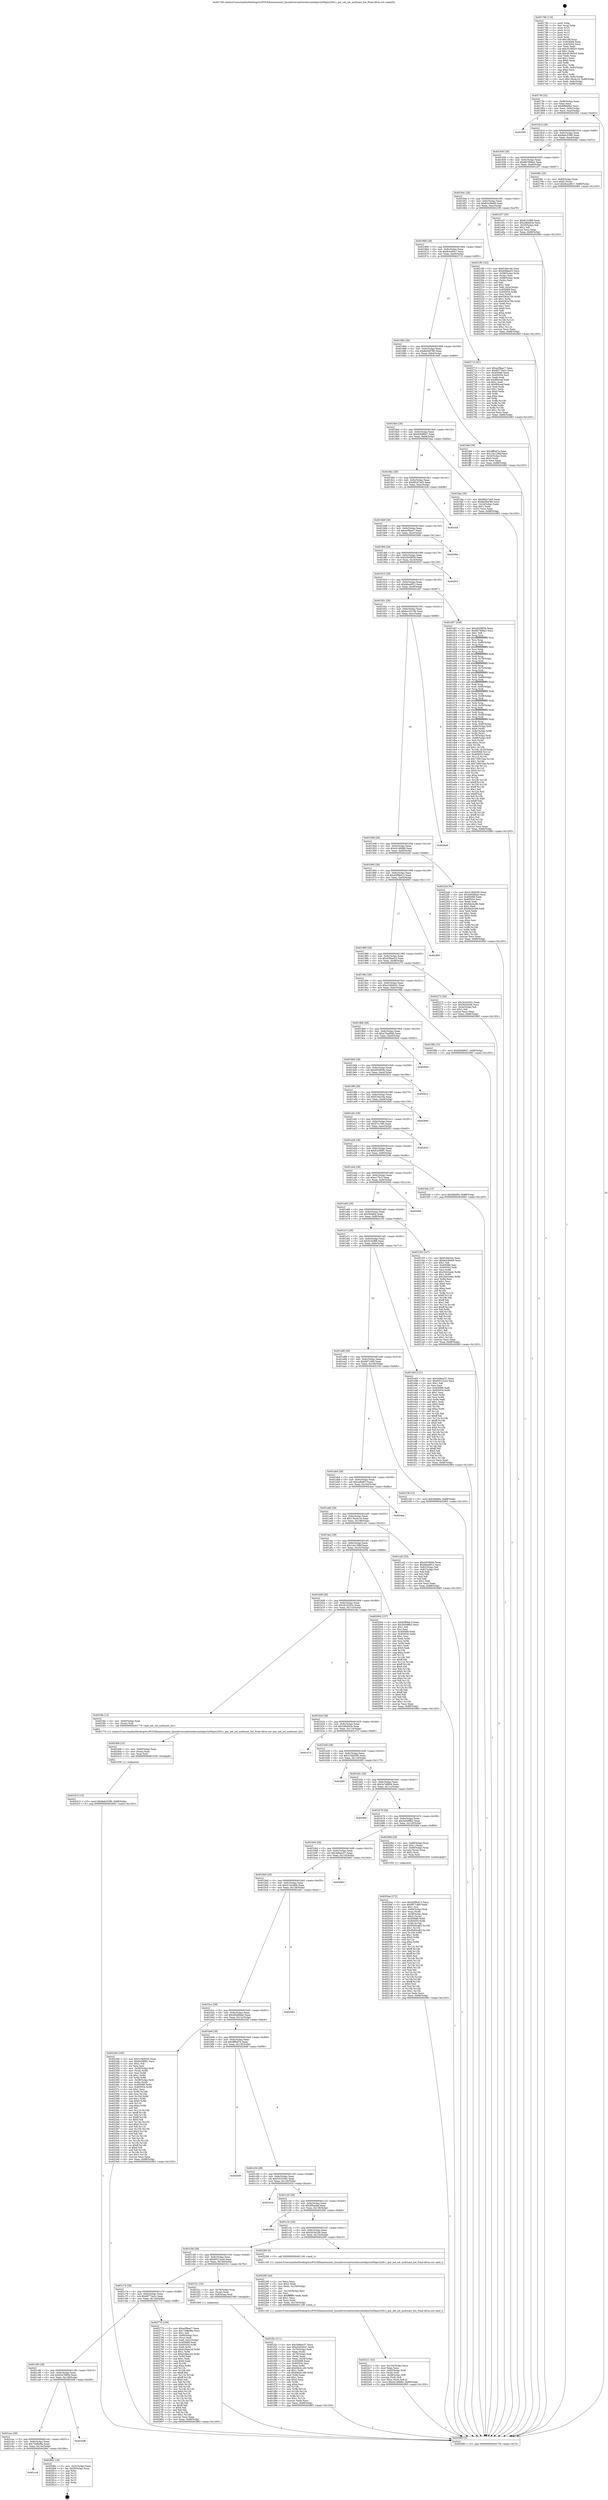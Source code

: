 digraph "0x401780" {
  label = "0x401780 (/mnt/c/Users/mathe/Desktop/tcc/POCII/binaries/extr_linuxdriversnetwirelessintelipw2x00ipw2200.c_ipw_net_set_multicast_list_Final-ollvm.out::main(0))"
  labelloc = "t"
  node[shape=record]

  Entry [label="",width=0.3,height=0.3,shape=circle,fillcolor=black,style=filled]
  "0x4017f4" [label="{
     0x4017f4 [32]\l
     | [instrs]\l
     &nbsp;&nbsp;0x4017f4 \<+6\>: mov -0x88(%rbp),%eax\l
     &nbsp;&nbsp;0x4017fa \<+2\>: mov %eax,%ecx\l
     &nbsp;&nbsp;0x4017fc \<+6\>: sub $0x866fefb2,%ecx\l
     &nbsp;&nbsp;0x401802 \<+6\>: mov %eax,-0x9c(%rbp)\l
     &nbsp;&nbsp;0x401808 \<+6\>: mov %ecx,-0xa0(%rbp)\l
     &nbsp;&nbsp;0x40180e \<+6\>: je 0000000000402582 \<main+0xe02\>\l
  }"]
  "0x402582" [label="{
     0x402582\l
  }", style=dashed]
  "0x401814" [label="{
     0x401814 [28]\l
     | [instrs]\l
     &nbsp;&nbsp;0x401814 \<+5\>: jmp 0000000000401819 \<main+0x99\>\l
     &nbsp;&nbsp;0x401819 \<+6\>: mov -0x9c(%rbp),%eax\l
     &nbsp;&nbsp;0x40181f \<+5\>: sub $0x8abc5390,%eax\l
     &nbsp;&nbsp;0x401824 \<+6\>: mov %eax,-0xa4(%rbp)\l
     &nbsp;&nbsp;0x40182a \<+6\>: je 00000000004026fc \<main+0xf7c\>\l
  }"]
  Exit [label="",width=0.3,height=0.3,shape=circle,fillcolor=black,style=filled,peripheries=2]
  "0x4026fc" [label="{
     0x4026fc [25]\l
     | [instrs]\l
     &nbsp;&nbsp;0x4026fc \<+4\>: mov -0x80(%rbp),%rax\l
     &nbsp;&nbsp;0x402700 \<+6\>: movl $0x0,(%rax)\l
     &nbsp;&nbsp;0x402706 \<+10\>: movl $0x8cec60c7,-0x88(%rbp)\l
     &nbsp;&nbsp;0x402710 \<+5\>: jmp 0000000000402983 \<main+0x1203\>\l
  }"]
  "0x401830" [label="{
     0x401830 [28]\l
     | [instrs]\l
     &nbsp;&nbsp;0x401830 \<+5\>: jmp 0000000000401835 \<main+0xb5\>\l
     &nbsp;&nbsp;0x401835 \<+6\>: mov -0x9c(%rbp),%eax\l
     &nbsp;&nbsp;0x40183b \<+5\>: sub $0x8b7898a3,%eax\l
     &nbsp;&nbsp;0x401840 \<+6\>: mov %eax,-0xa8(%rbp)\l
     &nbsp;&nbsp;0x401846 \<+6\>: je 0000000000401e57 \<main+0x6d7\>\l
  }"]
  "0x401cc8" [label="{
     0x401cc8\l
  }", style=dashed]
  "0x401e57" [label="{
     0x401e57 [30]\l
     | [instrs]\l
     &nbsp;&nbsp;0x401e57 \<+5\>: mov $0x81528f8,%eax\l
     &nbsp;&nbsp;0x401e5c \<+5\>: mov $0x2d6af43a,%ecx\l
     &nbsp;&nbsp;0x401e61 \<+3\>: mov -0x35(%rbp),%dl\l
     &nbsp;&nbsp;0x401e64 \<+3\>: test $0x1,%dl\l
     &nbsp;&nbsp;0x401e67 \<+3\>: cmovne %ecx,%eax\l
     &nbsp;&nbsp;0x401e6a \<+6\>: mov %eax,-0x88(%rbp)\l
     &nbsp;&nbsp;0x401e70 \<+5\>: jmp 0000000000402983 \<main+0x1203\>\l
  }"]
  "0x40184c" [label="{
     0x40184c [28]\l
     | [instrs]\l
     &nbsp;&nbsp;0x40184c \<+5\>: jmp 0000000000401851 \<main+0xd1\>\l
     &nbsp;&nbsp;0x401851 \<+6\>: mov -0x9c(%rbp),%eax\l
     &nbsp;&nbsp;0x401857 \<+5\>: sub $0x8cb39e69,%eax\l
     &nbsp;&nbsp;0x40185c \<+6\>: mov %eax,-0xac(%rbp)\l
     &nbsp;&nbsp;0x401862 \<+6\>: je 00000000004021f8 \<main+0xa78\>\l
  }"]
  "0x40280c" [label="{
     0x40280c [18]\l
     | [instrs]\l
     &nbsp;&nbsp;0x40280c \<+3\>: mov -0x2c(%rbp),%eax\l
     &nbsp;&nbsp;0x40280f \<+4\>: lea -0x28(%rbp),%rsp\l
     &nbsp;&nbsp;0x402813 \<+1\>: pop %rbx\l
     &nbsp;&nbsp;0x402814 \<+2\>: pop %r12\l
     &nbsp;&nbsp;0x402816 \<+2\>: pop %r13\l
     &nbsp;&nbsp;0x402818 \<+2\>: pop %r14\l
     &nbsp;&nbsp;0x40281a \<+2\>: pop %r15\l
     &nbsp;&nbsp;0x40281c \<+1\>: pop %rbp\l
     &nbsp;&nbsp;0x40281d \<+1\>: ret\l
  }"]
  "0x4021f8" [label="{
     0x4021f8 [122]\l
     | [instrs]\l
     &nbsp;&nbsp;0x4021f8 \<+5\>: mov $0xf10dcc0a,%eax\l
     &nbsp;&nbsp;0x4021fd \<+5\>: mov $0xd3fdae53,%ecx\l
     &nbsp;&nbsp;0x402202 \<+4\>: mov -0x58(%rbp),%rdx\l
     &nbsp;&nbsp;0x402206 \<+2\>: mov (%rdx),%esi\l
     &nbsp;&nbsp;0x402208 \<+4\>: mov -0x68(%rbp),%rdx\l
     &nbsp;&nbsp;0x40220c \<+2\>: cmp (%rdx),%esi\l
     &nbsp;&nbsp;0x40220e \<+4\>: setl %dil\l
     &nbsp;&nbsp;0x402212 \<+4\>: and $0x1,%dil\l
     &nbsp;&nbsp;0x402216 \<+4\>: mov %dil,-0x2e(%rbp)\l
     &nbsp;&nbsp;0x40221a \<+7\>: mov 0x405068,%esi\l
     &nbsp;&nbsp;0x402221 \<+8\>: mov 0x405054,%r8d\l
     &nbsp;&nbsp;0x402229 \<+3\>: mov %esi,%r9d\l
     &nbsp;&nbsp;0x40222c \<+7\>: add $0x5363a700,%r9d\l
     &nbsp;&nbsp;0x402233 \<+4\>: sub $0x1,%r9d\l
     &nbsp;&nbsp;0x402237 \<+7\>: sub $0x5363a700,%r9d\l
     &nbsp;&nbsp;0x40223e \<+4\>: imul %r9d,%esi\l
     &nbsp;&nbsp;0x402242 \<+3\>: and $0x1,%esi\l
     &nbsp;&nbsp;0x402245 \<+3\>: cmp $0x0,%esi\l
     &nbsp;&nbsp;0x402248 \<+4\>: sete %dil\l
     &nbsp;&nbsp;0x40224c \<+4\>: cmp $0xa,%r8d\l
     &nbsp;&nbsp;0x402250 \<+4\>: setl %r10b\l
     &nbsp;&nbsp;0x402254 \<+3\>: mov %dil,%r11b\l
     &nbsp;&nbsp;0x402257 \<+3\>: and %r10b,%r11b\l
     &nbsp;&nbsp;0x40225a \<+3\>: xor %r10b,%dil\l
     &nbsp;&nbsp;0x40225d \<+3\>: or %dil,%r11b\l
     &nbsp;&nbsp;0x402260 \<+4\>: test $0x1,%r11b\l
     &nbsp;&nbsp;0x402264 \<+3\>: cmovne %ecx,%eax\l
     &nbsp;&nbsp;0x402267 \<+6\>: mov %eax,-0x88(%rbp)\l
     &nbsp;&nbsp;0x40226d \<+5\>: jmp 0000000000402983 \<main+0x1203\>\l
  }"]
  "0x401868" [label="{
     0x401868 [28]\l
     | [instrs]\l
     &nbsp;&nbsp;0x401868 \<+5\>: jmp 000000000040186d \<main+0xed\>\l
     &nbsp;&nbsp;0x40186d \<+6\>: mov -0x9c(%rbp),%eax\l
     &nbsp;&nbsp;0x401873 \<+5\>: sub $0x8cec60c7,%eax\l
     &nbsp;&nbsp;0x401878 \<+6\>: mov %eax,-0xb0(%rbp)\l
     &nbsp;&nbsp;0x40187e \<+6\>: je 0000000000402715 \<main+0xf95\>\l
  }"]
  "0x401cac" [label="{
     0x401cac [28]\l
     | [instrs]\l
     &nbsp;&nbsp;0x401cac \<+5\>: jmp 0000000000401cb1 \<main+0x531\>\l
     &nbsp;&nbsp;0x401cb1 \<+6\>: mov -0x9c(%rbp),%eax\l
     &nbsp;&nbsp;0x401cb7 \<+5\>: sub $0x73d8ef8a,%eax\l
     &nbsp;&nbsp;0x401cbc \<+6\>: mov %eax,-0x14c(%rbp)\l
     &nbsp;&nbsp;0x401cc2 \<+6\>: je 000000000040280c \<main+0x108c\>\l
  }"]
  "0x402715" [label="{
     0x402715 [91]\l
     | [instrs]\l
     &nbsp;&nbsp;0x402715 \<+5\>: mov $0xacf9aac7,%eax\l
     &nbsp;&nbsp;0x40271a \<+5\>: mov $0x60774a2c,%ecx\l
     &nbsp;&nbsp;0x40271f \<+7\>: mov 0x405068,%edx\l
     &nbsp;&nbsp;0x402726 \<+7\>: mov 0x405054,%esi\l
     &nbsp;&nbsp;0x40272d \<+2\>: mov %edx,%edi\l
     &nbsp;&nbsp;0x40272f \<+6\>: add $0xf90ceaf,%edi\l
     &nbsp;&nbsp;0x402735 \<+3\>: sub $0x1,%edi\l
     &nbsp;&nbsp;0x402738 \<+6\>: sub $0xf90ceaf,%edi\l
     &nbsp;&nbsp;0x40273e \<+3\>: imul %edi,%edx\l
     &nbsp;&nbsp;0x402741 \<+3\>: and $0x1,%edx\l
     &nbsp;&nbsp;0x402744 \<+3\>: cmp $0x0,%edx\l
     &nbsp;&nbsp;0x402747 \<+4\>: sete %r8b\l
     &nbsp;&nbsp;0x40274b \<+3\>: cmp $0xa,%esi\l
     &nbsp;&nbsp;0x40274e \<+4\>: setl %r9b\l
     &nbsp;&nbsp;0x402752 \<+3\>: mov %r8b,%r10b\l
     &nbsp;&nbsp;0x402755 \<+3\>: and %r9b,%r10b\l
     &nbsp;&nbsp;0x402758 \<+3\>: xor %r9b,%r8b\l
     &nbsp;&nbsp;0x40275b \<+3\>: or %r8b,%r10b\l
     &nbsp;&nbsp;0x40275e \<+4\>: test $0x1,%r10b\l
     &nbsp;&nbsp;0x402762 \<+3\>: cmovne %ecx,%eax\l
     &nbsp;&nbsp;0x402765 \<+6\>: mov %eax,-0x88(%rbp)\l
     &nbsp;&nbsp;0x40276b \<+5\>: jmp 0000000000402983 \<main+0x1203\>\l
  }"]
  "0x401884" [label="{
     0x401884 [28]\l
     | [instrs]\l
     &nbsp;&nbsp;0x401884 \<+5\>: jmp 0000000000401889 \<main+0x109\>\l
     &nbsp;&nbsp;0x401889 \<+6\>: mov -0x9c(%rbp),%eax\l
     &nbsp;&nbsp;0x40188f \<+5\>: sub $0x8e50d780,%eax\l
     &nbsp;&nbsp;0x401894 \<+6\>: mov %eax,-0xb4(%rbp)\l
     &nbsp;&nbsp;0x40189a \<+6\>: je 0000000000401fe6 \<main+0x866\>\l
  }"]
  "0x4025d8" [label="{
     0x4025d8\l
  }", style=dashed]
  "0x401fe6" [label="{
     0x401fe6 [30]\l
     | [instrs]\l
     &nbsp;&nbsp;0x401fe6 \<+5\>: mov $0x4ff64f7e,%eax\l
     &nbsp;&nbsp;0x401feb \<+5\>: mov $0x14e129bf,%ecx\l
     &nbsp;&nbsp;0x401ff0 \<+3\>: mov -0x34(%rbp),%edx\l
     &nbsp;&nbsp;0x401ff3 \<+3\>: cmp $0x0,%edx\l
     &nbsp;&nbsp;0x401ff6 \<+3\>: cmove %ecx,%eax\l
     &nbsp;&nbsp;0x401ff9 \<+6\>: mov %eax,-0x88(%rbp)\l
     &nbsp;&nbsp;0x401fff \<+5\>: jmp 0000000000402983 \<main+0x1203\>\l
  }"]
  "0x4018a0" [label="{
     0x4018a0 [28]\l
     | [instrs]\l
     &nbsp;&nbsp;0x4018a0 \<+5\>: jmp 00000000004018a5 \<main+0x125\>\l
     &nbsp;&nbsp;0x4018a5 \<+6\>: mov -0x9c(%rbp),%eax\l
     &nbsp;&nbsp;0x4018ab \<+5\>: sub $0x9284f647,%eax\l
     &nbsp;&nbsp;0x4018b0 \<+6\>: mov %eax,-0xb8(%rbp)\l
     &nbsp;&nbsp;0x4018b6 \<+6\>: je 0000000000401faa \<main+0x82a\>\l
  }"]
  "0x401c90" [label="{
     0x401c90 [28]\l
     | [instrs]\l
     &nbsp;&nbsp;0x401c90 \<+5\>: jmp 0000000000401c95 \<main+0x515\>\l
     &nbsp;&nbsp;0x401c95 \<+6\>: mov -0x9c(%rbp),%eax\l
     &nbsp;&nbsp;0x401c9b \<+5\>: sub $0x62a7685b,%eax\l
     &nbsp;&nbsp;0x401ca0 \<+6\>: mov %eax,-0x148(%rbp)\l
     &nbsp;&nbsp;0x401ca6 \<+6\>: je 00000000004025d8 \<main+0xe58\>\l
  }"]
  "0x401faa" [label="{
     0x401faa [30]\l
     | [instrs]\l
     &nbsp;&nbsp;0x401faa \<+5\>: mov $0x982e7d45,%eax\l
     &nbsp;&nbsp;0x401faf \<+5\>: mov $0x8e50d780,%ecx\l
     &nbsp;&nbsp;0x401fb4 \<+3\>: mov -0x34(%rbp),%edx\l
     &nbsp;&nbsp;0x401fb7 \<+3\>: cmp $0x1,%edx\l
     &nbsp;&nbsp;0x401fba \<+3\>: cmovl %ecx,%eax\l
     &nbsp;&nbsp;0x401fbd \<+6\>: mov %eax,-0x88(%rbp)\l
     &nbsp;&nbsp;0x401fc3 \<+5\>: jmp 0000000000402983 \<main+0x1203\>\l
  }"]
  "0x4018bc" [label="{
     0x4018bc [28]\l
     | [instrs]\l
     &nbsp;&nbsp;0x4018bc \<+5\>: jmp 00000000004018c1 \<main+0x141\>\l
     &nbsp;&nbsp;0x4018c1 \<+6\>: mov -0x9c(%rbp),%eax\l
     &nbsp;&nbsp;0x4018c7 \<+5\>: sub $0x982e7d45,%eax\l
     &nbsp;&nbsp;0x4018cc \<+6\>: mov %eax,-0xbc(%rbp)\l
     &nbsp;&nbsp;0x4018d2 \<+6\>: je 0000000000401fc8 \<main+0x848\>\l
  }"]
  "0x402770" [label="{
     0x402770 [156]\l
     | [instrs]\l
     &nbsp;&nbsp;0x402770 \<+5\>: mov $0xacf9aac7,%eax\l
     &nbsp;&nbsp;0x402775 \<+5\>: mov $0x73d8ef8a,%ecx\l
     &nbsp;&nbsp;0x40277a \<+2\>: mov $0x1,%dl\l
     &nbsp;&nbsp;0x40277c \<+4\>: mov -0x80(%rbp),%rsi\l
     &nbsp;&nbsp;0x402780 \<+2\>: mov (%rsi),%edi\l
     &nbsp;&nbsp;0x402782 \<+3\>: mov %edi,-0x2c(%rbp)\l
     &nbsp;&nbsp;0x402785 \<+7\>: mov 0x405068,%edi\l
     &nbsp;&nbsp;0x40278c \<+8\>: mov 0x405054,%r8d\l
     &nbsp;&nbsp;0x402794 \<+3\>: mov %edi,%r9d\l
     &nbsp;&nbsp;0x402797 \<+7\>: add $0xb18bec2d,%r9d\l
     &nbsp;&nbsp;0x40279e \<+4\>: sub $0x1,%r9d\l
     &nbsp;&nbsp;0x4027a2 \<+7\>: sub $0xb18bec2d,%r9d\l
     &nbsp;&nbsp;0x4027a9 \<+4\>: imul %r9d,%edi\l
     &nbsp;&nbsp;0x4027ad \<+3\>: and $0x1,%edi\l
     &nbsp;&nbsp;0x4027b0 \<+3\>: cmp $0x0,%edi\l
     &nbsp;&nbsp;0x4027b3 \<+4\>: sete %r10b\l
     &nbsp;&nbsp;0x4027b7 \<+4\>: cmp $0xa,%r8d\l
     &nbsp;&nbsp;0x4027bb \<+4\>: setl %r11b\l
     &nbsp;&nbsp;0x4027bf \<+3\>: mov %r10b,%bl\l
     &nbsp;&nbsp;0x4027c2 \<+3\>: xor $0xff,%bl\l
     &nbsp;&nbsp;0x4027c5 \<+3\>: mov %r11b,%r14b\l
     &nbsp;&nbsp;0x4027c8 \<+4\>: xor $0xff,%r14b\l
     &nbsp;&nbsp;0x4027cc \<+3\>: xor $0x0,%dl\l
     &nbsp;&nbsp;0x4027cf \<+3\>: mov %bl,%r15b\l
     &nbsp;&nbsp;0x4027d2 \<+4\>: and $0x0,%r15b\l
     &nbsp;&nbsp;0x4027d6 \<+3\>: and %dl,%r10b\l
     &nbsp;&nbsp;0x4027d9 \<+3\>: mov %r14b,%r12b\l
     &nbsp;&nbsp;0x4027dc \<+4\>: and $0x0,%r12b\l
     &nbsp;&nbsp;0x4027e0 \<+3\>: and %dl,%r11b\l
     &nbsp;&nbsp;0x4027e3 \<+3\>: or %r10b,%r15b\l
     &nbsp;&nbsp;0x4027e6 \<+3\>: or %r11b,%r12b\l
     &nbsp;&nbsp;0x4027e9 \<+3\>: xor %r12b,%r15b\l
     &nbsp;&nbsp;0x4027ec \<+3\>: or %r14b,%bl\l
     &nbsp;&nbsp;0x4027ef \<+3\>: xor $0xff,%bl\l
     &nbsp;&nbsp;0x4027f2 \<+3\>: or $0x0,%dl\l
     &nbsp;&nbsp;0x4027f5 \<+2\>: and %dl,%bl\l
     &nbsp;&nbsp;0x4027f7 \<+3\>: or %bl,%r15b\l
     &nbsp;&nbsp;0x4027fa \<+4\>: test $0x1,%r15b\l
     &nbsp;&nbsp;0x4027fe \<+3\>: cmovne %ecx,%eax\l
     &nbsp;&nbsp;0x402801 \<+6\>: mov %eax,-0x88(%rbp)\l
     &nbsp;&nbsp;0x402807 \<+5\>: jmp 0000000000402983 \<main+0x1203\>\l
  }"]
  "0x401fc8" [label="{
     0x401fc8\l
  }", style=dashed]
  "0x4018d8" [label="{
     0x4018d8 [28]\l
     | [instrs]\l
     &nbsp;&nbsp;0x4018d8 \<+5\>: jmp 00000000004018dd \<main+0x15d\>\l
     &nbsp;&nbsp;0x4018dd \<+6\>: mov -0x9c(%rbp),%eax\l
     &nbsp;&nbsp;0x4018e3 \<+5\>: sub $0xacf9aac7,%eax\l
     &nbsp;&nbsp;0x4018e8 \<+6\>: mov %eax,-0xc0(%rbp)\l
     &nbsp;&nbsp;0x4018ee \<+6\>: je 000000000040296e \<main+0x11ee\>\l
  }"]
  "0x402415" [label="{
     0x402415 [15]\l
     | [instrs]\l
     &nbsp;&nbsp;0x402415 \<+10\>: movl $0x8abc5390,-0x88(%rbp)\l
     &nbsp;&nbsp;0x40241f \<+5\>: jmp 0000000000402983 \<main+0x1203\>\l
  }"]
  "0x40296e" [label="{
     0x40296e\l
  }", style=dashed]
  "0x4018f4" [label="{
     0x4018f4 [28]\l
     | [instrs]\l
     &nbsp;&nbsp;0x4018f4 \<+5\>: jmp 00000000004018f9 \<main+0x179\>\l
     &nbsp;&nbsp;0x4018f9 \<+6\>: mov -0x9c(%rbp),%eax\l
     &nbsp;&nbsp;0x4018ff \<+5\>: sub $0xb2649929,%eax\l
     &nbsp;&nbsp;0x401904 \<+6\>: mov %eax,-0xc4(%rbp)\l
     &nbsp;&nbsp;0x40190a \<+6\>: je 000000000040291f \<main+0x119f\>\l
  }"]
  "0x402406" [label="{
     0x402406 [15]\l
     | [instrs]\l
     &nbsp;&nbsp;0x402406 \<+4\>: mov -0x60(%rbp),%rax\l
     &nbsp;&nbsp;0x40240a \<+3\>: mov (%rax),%rax\l
     &nbsp;&nbsp;0x40240d \<+3\>: mov %rax,%rdi\l
     &nbsp;&nbsp;0x402410 \<+5\>: call 0000000000401030 \<free@plt\>\l
     | [calls]\l
     &nbsp;&nbsp;0x401030 \{1\} (unknown)\l
  }"]
  "0x40291f" [label="{
     0x40291f\l
  }", style=dashed]
  "0x401910" [label="{
     0x401910 [28]\l
     | [instrs]\l
     &nbsp;&nbsp;0x401910 \<+5\>: jmp 0000000000401915 \<main+0x195\>\l
     &nbsp;&nbsp;0x401915 \<+6\>: mov -0x9c(%rbp),%eax\l
     &nbsp;&nbsp;0x40191b \<+5\>: sub $0xb6aa9f12,%eax\l
     &nbsp;&nbsp;0x401920 \<+6\>: mov %eax,-0xc8(%rbp)\l
     &nbsp;&nbsp;0x401926 \<+6\>: je 0000000000401d07 \<main+0x587\>\l
  }"]
  "0x4022c1" [label="{
     0x4022c1 [42]\l
     | [instrs]\l
     &nbsp;&nbsp;0x4022c1 \<+6\>: mov -0x154(%rbp),%ecx\l
     &nbsp;&nbsp;0x4022c7 \<+3\>: imul %eax,%ecx\l
     &nbsp;&nbsp;0x4022ca \<+4\>: mov -0x60(%rbp),%rdi\l
     &nbsp;&nbsp;0x4022ce \<+3\>: mov (%rdi),%rdi\l
     &nbsp;&nbsp;0x4022d1 \<+4\>: mov -0x58(%rbp),%r8\l
     &nbsp;&nbsp;0x4022d5 \<+3\>: movslq (%r8),%r8\l
     &nbsp;&nbsp;0x4022d8 \<+4\>: mov %ecx,(%rdi,%r8,4)\l
     &nbsp;&nbsp;0x4022dc \<+10\>: movl $0xcb14688d,-0x88(%rbp)\l
     &nbsp;&nbsp;0x4022e6 \<+5\>: jmp 0000000000402983 \<main+0x1203\>\l
  }"]
  "0x401d07" [label="{
     0x401d07 [336]\l
     | [instrs]\l
     &nbsp;&nbsp;0x401d07 \<+5\>: mov $0xef43905b,%eax\l
     &nbsp;&nbsp;0x401d0c \<+5\>: mov $0x8b7898a3,%ecx\l
     &nbsp;&nbsp;0x401d11 \<+2\>: mov $0x1,%dl\l
     &nbsp;&nbsp;0x401d13 \<+3\>: mov %rsp,%rsi\l
     &nbsp;&nbsp;0x401d16 \<+4\>: add $0xfffffffffffffff0,%rsi\l
     &nbsp;&nbsp;0x401d1a \<+3\>: mov %rsi,%rsp\l
     &nbsp;&nbsp;0x401d1d \<+4\>: mov %rsi,-0x80(%rbp)\l
     &nbsp;&nbsp;0x401d21 \<+3\>: mov %rsp,%rsi\l
     &nbsp;&nbsp;0x401d24 \<+4\>: add $0xfffffffffffffff0,%rsi\l
     &nbsp;&nbsp;0x401d28 \<+3\>: mov %rsi,%rsp\l
     &nbsp;&nbsp;0x401d2b \<+3\>: mov %rsp,%rdi\l
     &nbsp;&nbsp;0x401d2e \<+4\>: add $0xfffffffffffffff0,%rdi\l
     &nbsp;&nbsp;0x401d32 \<+3\>: mov %rdi,%rsp\l
     &nbsp;&nbsp;0x401d35 \<+4\>: mov %rdi,-0x78(%rbp)\l
     &nbsp;&nbsp;0x401d39 \<+3\>: mov %rsp,%rdi\l
     &nbsp;&nbsp;0x401d3c \<+4\>: add $0xfffffffffffffff0,%rdi\l
     &nbsp;&nbsp;0x401d40 \<+3\>: mov %rdi,%rsp\l
     &nbsp;&nbsp;0x401d43 \<+4\>: mov %rdi,-0x70(%rbp)\l
     &nbsp;&nbsp;0x401d47 \<+3\>: mov %rsp,%rdi\l
     &nbsp;&nbsp;0x401d4a \<+4\>: add $0xfffffffffffffff0,%rdi\l
     &nbsp;&nbsp;0x401d4e \<+3\>: mov %rdi,%rsp\l
     &nbsp;&nbsp;0x401d51 \<+4\>: mov %rdi,-0x68(%rbp)\l
     &nbsp;&nbsp;0x401d55 \<+3\>: mov %rsp,%rdi\l
     &nbsp;&nbsp;0x401d58 \<+4\>: add $0xfffffffffffffff0,%rdi\l
     &nbsp;&nbsp;0x401d5c \<+3\>: mov %rdi,%rsp\l
     &nbsp;&nbsp;0x401d5f \<+4\>: mov %rdi,-0x60(%rbp)\l
     &nbsp;&nbsp;0x401d63 \<+3\>: mov %rsp,%rdi\l
     &nbsp;&nbsp;0x401d66 \<+4\>: add $0xfffffffffffffff0,%rdi\l
     &nbsp;&nbsp;0x401d6a \<+3\>: mov %rdi,%rsp\l
     &nbsp;&nbsp;0x401d6d \<+4\>: mov %rdi,-0x58(%rbp)\l
     &nbsp;&nbsp;0x401d71 \<+3\>: mov %rsp,%rdi\l
     &nbsp;&nbsp;0x401d74 \<+4\>: add $0xfffffffffffffff0,%rdi\l
     &nbsp;&nbsp;0x401d78 \<+3\>: mov %rdi,%rsp\l
     &nbsp;&nbsp;0x401d7b \<+4\>: mov %rdi,-0x50(%rbp)\l
     &nbsp;&nbsp;0x401d7f \<+3\>: mov %rsp,%rdi\l
     &nbsp;&nbsp;0x401d82 \<+4\>: add $0xfffffffffffffff0,%rdi\l
     &nbsp;&nbsp;0x401d86 \<+3\>: mov %rdi,%rsp\l
     &nbsp;&nbsp;0x401d89 \<+4\>: mov %rdi,-0x48(%rbp)\l
     &nbsp;&nbsp;0x401d8d \<+3\>: mov %rsp,%rdi\l
     &nbsp;&nbsp;0x401d90 \<+4\>: add $0xfffffffffffffff0,%rdi\l
     &nbsp;&nbsp;0x401d94 \<+3\>: mov %rdi,%rsp\l
     &nbsp;&nbsp;0x401d97 \<+4\>: mov %rdi,-0x40(%rbp)\l
     &nbsp;&nbsp;0x401d9b \<+4\>: mov -0x80(%rbp),%rdi\l
     &nbsp;&nbsp;0x401d9f \<+6\>: movl $0x0,(%rdi)\l
     &nbsp;&nbsp;0x401da5 \<+7\>: mov -0x8c(%rbp),%r8d\l
     &nbsp;&nbsp;0x401dac \<+3\>: mov %r8d,(%rsi)\l
     &nbsp;&nbsp;0x401daf \<+4\>: mov -0x78(%rbp),%rdi\l
     &nbsp;&nbsp;0x401db3 \<+7\>: mov -0x98(%rbp),%r9\l
     &nbsp;&nbsp;0x401dba \<+3\>: mov %r9,(%rdi)\l
     &nbsp;&nbsp;0x401dbd \<+3\>: cmpl $0x2,(%rsi)\l
     &nbsp;&nbsp;0x401dc0 \<+4\>: setne %r10b\l
     &nbsp;&nbsp;0x401dc4 \<+4\>: and $0x1,%r10b\l
     &nbsp;&nbsp;0x401dc8 \<+4\>: mov %r10b,-0x35(%rbp)\l
     &nbsp;&nbsp;0x401dcc \<+8\>: mov 0x405068,%r11d\l
     &nbsp;&nbsp;0x401dd4 \<+7\>: mov 0x405054,%ebx\l
     &nbsp;&nbsp;0x401ddb \<+3\>: mov %r11d,%r14d\l
     &nbsp;&nbsp;0x401dde \<+7\>: sub $0x729015ea,%r14d\l
     &nbsp;&nbsp;0x401de5 \<+4\>: sub $0x1,%r14d\l
     &nbsp;&nbsp;0x401de9 \<+7\>: add $0x729015ea,%r14d\l
     &nbsp;&nbsp;0x401df0 \<+4\>: imul %r14d,%r11d\l
     &nbsp;&nbsp;0x401df4 \<+4\>: and $0x1,%r11d\l
     &nbsp;&nbsp;0x401df8 \<+4\>: cmp $0x0,%r11d\l
     &nbsp;&nbsp;0x401dfc \<+4\>: sete %r10b\l
     &nbsp;&nbsp;0x401e00 \<+3\>: cmp $0xa,%ebx\l
     &nbsp;&nbsp;0x401e03 \<+4\>: setl %r15b\l
     &nbsp;&nbsp;0x401e07 \<+3\>: mov %r10b,%r12b\l
     &nbsp;&nbsp;0x401e0a \<+4\>: xor $0xff,%r12b\l
     &nbsp;&nbsp;0x401e0e \<+3\>: mov %r15b,%r13b\l
     &nbsp;&nbsp;0x401e11 \<+4\>: xor $0xff,%r13b\l
     &nbsp;&nbsp;0x401e15 \<+3\>: xor $0x1,%dl\l
     &nbsp;&nbsp;0x401e18 \<+3\>: mov %r12b,%sil\l
     &nbsp;&nbsp;0x401e1b \<+4\>: and $0xff,%sil\l
     &nbsp;&nbsp;0x401e1f \<+3\>: and %dl,%r10b\l
     &nbsp;&nbsp;0x401e22 \<+3\>: mov %r13b,%dil\l
     &nbsp;&nbsp;0x401e25 \<+4\>: and $0xff,%dil\l
     &nbsp;&nbsp;0x401e29 \<+3\>: and %dl,%r15b\l
     &nbsp;&nbsp;0x401e2c \<+3\>: or %r10b,%sil\l
     &nbsp;&nbsp;0x401e2f \<+3\>: or %r15b,%dil\l
     &nbsp;&nbsp;0x401e32 \<+3\>: xor %dil,%sil\l
     &nbsp;&nbsp;0x401e35 \<+3\>: or %r13b,%r12b\l
     &nbsp;&nbsp;0x401e38 \<+4\>: xor $0xff,%r12b\l
     &nbsp;&nbsp;0x401e3c \<+3\>: or $0x1,%dl\l
     &nbsp;&nbsp;0x401e3f \<+3\>: and %dl,%r12b\l
     &nbsp;&nbsp;0x401e42 \<+3\>: or %r12b,%sil\l
     &nbsp;&nbsp;0x401e45 \<+4\>: test $0x1,%sil\l
     &nbsp;&nbsp;0x401e49 \<+3\>: cmovne %ecx,%eax\l
     &nbsp;&nbsp;0x401e4c \<+6\>: mov %eax,-0x88(%rbp)\l
     &nbsp;&nbsp;0x401e52 \<+5\>: jmp 0000000000402983 \<main+0x1203\>\l
  }"]
  "0x40192c" [label="{
     0x40192c [28]\l
     | [instrs]\l
     &nbsp;&nbsp;0x40192c \<+5\>: jmp 0000000000401931 \<main+0x1b1\>\l
     &nbsp;&nbsp;0x401931 \<+6\>: mov -0x9c(%rbp),%eax\l
     &nbsp;&nbsp;0x401937 \<+5\>: sub $0xbcc33106,%eax\l
     &nbsp;&nbsp;0x40193c \<+6\>: mov %eax,-0xcc(%rbp)\l
     &nbsp;&nbsp;0x401942 \<+6\>: je 00000000004026e8 \<main+0xf68\>\l
  }"]
  "0x402295" [label="{
     0x402295 [44]\l
     | [instrs]\l
     &nbsp;&nbsp;0x402295 \<+2\>: xor %ecx,%ecx\l
     &nbsp;&nbsp;0x402297 \<+5\>: mov $0x2,%edx\l
     &nbsp;&nbsp;0x40229c \<+6\>: mov %edx,-0x150(%rbp)\l
     &nbsp;&nbsp;0x4022a2 \<+1\>: cltd\l
     &nbsp;&nbsp;0x4022a3 \<+6\>: mov -0x150(%rbp),%esi\l
     &nbsp;&nbsp;0x4022a9 \<+2\>: idiv %esi\l
     &nbsp;&nbsp;0x4022ab \<+6\>: imul $0xfffffffe,%edx,%edx\l
     &nbsp;&nbsp;0x4022b1 \<+3\>: sub $0x1,%ecx\l
     &nbsp;&nbsp;0x4022b4 \<+2\>: sub %ecx,%edx\l
     &nbsp;&nbsp;0x4022b6 \<+6\>: mov %edx,-0x154(%rbp)\l
     &nbsp;&nbsp;0x4022bc \<+5\>: call 0000000000401160 \<next_i\>\l
     | [calls]\l
     &nbsp;&nbsp;0x401160 \{1\} (/mnt/c/Users/mathe/Desktop/tcc/POCII/binaries/extr_linuxdriversnetwirelessintelipw2x00ipw2200.c_ipw_net_set_multicast_list_Final-ollvm.out::next_i)\l
  }"]
  "0x4026e8" [label="{
     0x4026e8\l
  }", style=dashed]
  "0x401948" [label="{
     0x401948 [28]\l
     | [instrs]\l
     &nbsp;&nbsp;0x401948 \<+5\>: jmp 000000000040194d \<main+0x1cd\>\l
     &nbsp;&nbsp;0x40194d \<+6\>: mov -0x9c(%rbp),%eax\l
     &nbsp;&nbsp;0x401953 \<+5\>: sub $0xcb14688d,%eax\l
     &nbsp;&nbsp;0x401958 \<+6\>: mov %eax,-0xd0(%rbp)\l
     &nbsp;&nbsp;0x40195e \<+6\>: je 00000000004022eb \<main+0xb6b\>\l
  }"]
  "0x4020aa" [label="{
     0x4020aa [172]\l
     | [instrs]\l
     &nbsp;&nbsp;0x4020aa \<+5\>: mov $0xd2f9bd13,%ecx\l
     &nbsp;&nbsp;0x4020af \<+5\>: mov $0x9971469,%edx\l
     &nbsp;&nbsp;0x4020b4 \<+3\>: mov $0x1,%sil\l
     &nbsp;&nbsp;0x4020b7 \<+4\>: mov -0x60(%rbp),%rdi\l
     &nbsp;&nbsp;0x4020bb \<+3\>: mov %rax,(%rdi)\l
     &nbsp;&nbsp;0x4020be \<+4\>: mov -0x58(%rbp),%rax\l
     &nbsp;&nbsp;0x4020c2 \<+6\>: movl $0x0,(%rax)\l
     &nbsp;&nbsp;0x4020c8 \<+8\>: mov 0x405068,%r8d\l
     &nbsp;&nbsp;0x4020d0 \<+8\>: mov 0x405054,%r9d\l
     &nbsp;&nbsp;0x4020d8 \<+3\>: mov %r8d,%r10d\l
     &nbsp;&nbsp;0x4020db \<+7\>: sub $0x95d0ca83,%r10d\l
     &nbsp;&nbsp;0x4020e2 \<+4\>: sub $0x1,%r10d\l
     &nbsp;&nbsp;0x4020e6 \<+7\>: add $0x95d0ca83,%r10d\l
     &nbsp;&nbsp;0x4020ed \<+4\>: imul %r10d,%r8d\l
     &nbsp;&nbsp;0x4020f1 \<+4\>: and $0x1,%r8d\l
     &nbsp;&nbsp;0x4020f5 \<+4\>: cmp $0x0,%r8d\l
     &nbsp;&nbsp;0x4020f9 \<+4\>: sete %r11b\l
     &nbsp;&nbsp;0x4020fd \<+4\>: cmp $0xa,%r9d\l
     &nbsp;&nbsp;0x402101 \<+3\>: setl %bl\l
     &nbsp;&nbsp;0x402104 \<+3\>: mov %r11b,%r14b\l
     &nbsp;&nbsp;0x402107 \<+4\>: xor $0xff,%r14b\l
     &nbsp;&nbsp;0x40210b \<+3\>: mov %bl,%r15b\l
     &nbsp;&nbsp;0x40210e \<+4\>: xor $0xff,%r15b\l
     &nbsp;&nbsp;0x402112 \<+4\>: xor $0x0,%sil\l
     &nbsp;&nbsp;0x402116 \<+3\>: mov %r14b,%r12b\l
     &nbsp;&nbsp;0x402119 \<+4\>: and $0x0,%r12b\l
     &nbsp;&nbsp;0x40211d \<+3\>: and %sil,%r11b\l
     &nbsp;&nbsp;0x402120 \<+3\>: mov %r15b,%r13b\l
     &nbsp;&nbsp;0x402123 \<+4\>: and $0x0,%r13b\l
     &nbsp;&nbsp;0x402127 \<+3\>: and %sil,%bl\l
     &nbsp;&nbsp;0x40212a \<+3\>: or %r11b,%r12b\l
     &nbsp;&nbsp;0x40212d \<+3\>: or %bl,%r13b\l
     &nbsp;&nbsp;0x402130 \<+3\>: xor %r13b,%r12b\l
     &nbsp;&nbsp;0x402133 \<+3\>: or %r15b,%r14b\l
     &nbsp;&nbsp;0x402136 \<+4\>: xor $0xff,%r14b\l
     &nbsp;&nbsp;0x40213a \<+4\>: or $0x0,%sil\l
     &nbsp;&nbsp;0x40213e \<+3\>: and %sil,%r14b\l
     &nbsp;&nbsp;0x402141 \<+3\>: or %r14b,%r12b\l
     &nbsp;&nbsp;0x402144 \<+4\>: test $0x1,%r12b\l
     &nbsp;&nbsp;0x402148 \<+3\>: cmovne %edx,%ecx\l
     &nbsp;&nbsp;0x40214b \<+6\>: mov %ecx,-0x88(%rbp)\l
     &nbsp;&nbsp;0x402151 \<+5\>: jmp 0000000000402983 \<main+0x1203\>\l
  }"]
  "0x4022eb" [label="{
     0x4022eb [91]\l
     | [instrs]\l
     &nbsp;&nbsp;0x4022eb \<+5\>: mov $0x310b9295,%eax\l
     &nbsp;&nbsp;0x4022f0 \<+5\>: mov $0x494d6ba0,%ecx\l
     &nbsp;&nbsp;0x4022f5 \<+7\>: mov 0x405068,%edx\l
     &nbsp;&nbsp;0x4022fc \<+7\>: mov 0x405054,%esi\l
     &nbsp;&nbsp;0x402303 \<+2\>: mov %edx,%edi\l
     &nbsp;&nbsp;0x402305 \<+6\>: sub $0xf4b2ec86,%edi\l
     &nbsp;&nbsp;0x40230b \<+3\>: sub $0x1,%edi\l
     &nbsp;&nbsp;0x40230e \<+6\>: add $0xf4b2ec86,%edi\l
     &nbsp;&nbsp;0x402314 \<+3\>: imul %edi,%edx\l
     &nbsp;&nbsp;0x402317 \<+3\>: and $0x1,%edx\l
     &nbsp;&nbsp;0x40231a \<+3\>: cmp $0x0,%edx\l
     &nbsp;&nbsp;0x40231d \<+4\>: sete %r8b\l
     &nbsp;&nbsp;0x402321 \<+3\>: cmp $0xa,%esi\l
     &nbsp;&nbsp;0x402324 \<+4\>: setl %r9b\l
     &nbsp;&nbsp;0x402328 \<+3\>: mov %r8b,%r10b\l
     &nbsp;&nbsp;0x40232b \<+3\>: and %r9b,%r10b\l
     &nbsp;&nbsp;0x40232e \<+3\>: xor %r9b,%r8b\l
     &nbsp;&nbsp;0x402331 \<+3\>: or %r8b,%r10b\l
     &nbsp;&nbsp;0x402334 \<+4\>: test $0x1,%r10b\l
     &nbsp;&nbsp;0x402338 \<+3\>: cmovne %ecx,%eax\l
     &nbsp;&nbsp;0x40233b \<+6\>: mov %eax,-0x88(%rbp)\l
     &nbsp;&nbsp;0x402341 \<+5\>: jmp 0000000000402983 \<main+0x1203\>\l
  }"]
  "0x401964" [label="{
     0x401964 [28]\l
     | [instrs]\l
     &nbsp;&nbsp;0x401964 \<+5\>: jmp 0000000000401969 \<main+0x1e9\>\l
     &nbsp;&nbsp;0x401969 \<+6\>: mov -0x9c(%rbp),%eax\l
     &nbsp;&nbsp;0x40196f \<+5\>: sub $0xd2f9bd13,%eax\l
     &nbsp;&nbsp;0x401974 \<+6\>: mov %eax,-0xd4(%rbp)\l
     &nbsp;&nbsp;0x40197a \<+6\>: je 0000000000402893 \<main+0x1113\>\l
  }"]
  "0x401f2c" [label="{
     0x401f2c [111]\l
     | [instrs]\l
     &nbsp;&nbsp;0x401f2c \<+5\>: mov $0x3e9eac57,%ecx\l
     &nbsp;&nbsp;0x401f31 \<+5\>: mov $0xe240d441,%edx\l
     &nbsp;&nbsp;0x401f36 \<+4\>: mov -0x70(%rbp),%rdi\l
     &nbsp;&nbsp;0x401f3a \<+2\>: mov %eax,(%rdi)\l
     &nbsp;&nbsp;0x401f3c \<+4\>: mov -0x70(%rbp),%rdi\l
     &nbsp;&nbsp;0x401f40 \<+2\>: mov (%rdi),%eax\l
     &nbsp;&nbsp;0x401f42 \<+3\>: mov %eax,-0x34(%rbp)\l
     &nbsp;&nbsp;0x401f45 \<+7\>: mov 0x405068,%eax\l
     &nbsp;&nbsp;0x401f4c \<+7\>: mov 0x405054,%esi\l
     &nbsp;&nbsp;0x401f53 \<+3\>: mov %eax,%r8d\l
     &nbsp;&nbsp;0x401f56 \<+7\>: add $0x64b41c69,%r8d\l
     &nbsp;&nbsp;0x401f5d \<+4\>: sub $0x1,%r8d\l
     &nbsp;&nbsp;0x401f61 \<+7\>: sub $0x64b41c69,%r8d\l
     &nbsp;&nbsp;0x401f68 \<+4\>: imul %r8d,%eax\l
     &nbsp;&nbsp;0x401f6c \<+3\>: and $0x1,%eax\l
     &nbsp;&nbsp;0x401f6f \<+3\>: cmp $0x0,%eax\l
     &nbsp;&nbsp;0x401f72 \<+4\>: sete %r9b\l
     &nbsp;&nbsp;0x401f76 \<+3\>: cmp $0xa,%esi\l
     &nbsp;&nbsp;0x401f79 \<+4\>: setl %r10b\l
     &nbsp;&nbsp;0x401f7d \<+3\>: mov %r9b,%r11b\l
     &nbsp;&nbsp;0x401f80 \<+3\>: and %r10b,%r11b\l
     &nbsp;&nbsp;0x401f83 \<+3\>: xor %r10b,%r9b\l
     &nbsp;&nbsp;0x401f86 \<+3\>: or %r9b,%r11b\l
     &nbsp;&nbsp;0x401f89 \<+4\>: test $0x1,%r11b\l
     &nbsp;&nbsp;0x401f8d \<+3\>: cmovne %edx,%ecx\l
     &nbsp;&nbsp;0x401f90 \<+6\>: mov %ecx,-0x88(%rbp)\l
     &nbsp;&nbsp;0x401f96 \<+5\>: jmp 0000000000402983 \<main+0x1203\>\l
  }"]
  "0x402893" [label="{
     0x402893\l
  }", style=dashed]
  "0x401980" [label="{
     0x401980 [28]\l
     | [instrs]\l
     &nbsp;&nbsp;0x401980 \<+5\>: jmp 0000000000401985 \<main+0x205\>\l
     &nbsp;&nbsp;0x401985 \<+6\>: mov -0x9c(%rbp),%eax\l
     &nbsp;&nbsp;0x40198b \<+5\>: sub $0xd3fdae53,%eax\l
     &nbsp;&nbsp;0x401990 \<+6\>: mov %eax,-0xd8(%rbp)\l
     &nbsp;&nbsp;0x401996 \<+6\>: je 0000000000402272 \<main+0xaf2\>\l
  }"]
  "0x401c74" [label="{
     0x401c74 [28]\l
     | [instrs]\l
     &nbsp;&nbsp;0x401c74 \<+5\>: jmp 0000000000401c79 \<main+0x4f9\>\l
     &nbsp;&nbsp;0x401c79 \<+6\>: mov -0x9c(%rbp),%eax\l
     &nbsp;&nbsp;0x401c7f \<+5\>: sub $0x60774a2c,%eax\l
     &nbsp;&nbsp;0x401c84 \<+6\>: mov %eax,-0x144(%rbp)\l
     &nbsp;&nbsp;0x401c8a \<+6\>: je 0000000000402770 \<main+0xff0\>\l
  }"]
  "0x402272" [label="{
     0x402272 [30]\l
     | [instrs]\l
     &nbsp;&nbsp;0x402272 \<+5\>: mov $0x2b16202c,%eax\l
     &nbsp;&nbsp;0x402277 \<+5\>: mov $0x5fc5e24b,%ecx\l
     &nbsp;&nbsp;0x40227c \<+3\>: mov -0x2e(%rbp),%dl\l
     &nbsp;&nbsp;0x40227f \<+3\>: test $0x1,%dl\l
     &nbsp;&nbsp;0x402282 \<+3\>: cmovne %ecx,%eax\l
     &nbsp;&nbsp;0x402285 \<+6\>: mov %eax,-0x88(%rbp)\l
     &nbsp;&nbsp;0x40228b \<+5\>: jmp 0000000000402983 \<main+0x1203\>\l
  }"]
  "0x40199c" [label="{
     0x40199c [28]\l
     | [instrs]\l
     &nbsp;&nbsp;0x40199c \<+5\>: jmp 00000000004019a1 \<main+0x221\>\l
     &nbsp;&nbsp;0x4019a1 \<+6\>: mov -0x9c(%rbp),%eax\l
     &nbsp;&nbsp;0x4019a7 \<+5\>: sub $0xe240d441,%eax\l
     &nbsp;&nbsp;0x4019ac \<+6\>: mov %eax,-0xdc(%rbp)\l
     &nbsp;&nbsp;0x4019b2 \<+6\>: je 0000000000401f9b \<main+0x81b\>\l
  }"]
  "0x401f1c" [label="{
     0x401f1c [16]\l
     | [instrs]\l
     &nbsp;&nbsp;0x401f1c \<+4\>: mov -0x78(%rbp),%rax\l
     &nbsp;&nbsp;0x401f20 \<+3\>: mov (%rax),%rax\l
     &nbsp;&nbsp;0x401f23 \<+4\>: mov 0x8(%rax),%rdi\l
     &nbsp;&nbsp;0x401f27 \<+5\>: call 0000000000401060 \<atoi@plt\>\l
     | [calls]\l
     &nbsp;&nbsp;0x401060 \{1\} (unknown)\l
  }"]
  "0x401f9b" [label="{
     0x401f9b [15]\l
     | [instrs]\l
     &nbsp;&nbsp;0x401f9b \<+10\>: movl $0x9284f647,-0x88(%rbp)\l
     &nbsp;&nbsp;0x401fa5 \<+5\>: jmp 0000000000402983 \<main+0x1203\>\l
  }"]
  "0x4019b8" [label="{
     0x4019b8 [28]\l
     | [instrs]\l
     &nbsp;&nbsp;0x4019b8 \<+5\>: jmp 00000000004019bd \<main+0x23d\>\l
     &nbsp;&nbsp;0x4019bd \<+6\>: mov -0x9c(%rbp),%eax\l
     &nbsp;&nbsp;0x4019c3 \<+5\>: sub $0xe7bad846,%eax\l
     &nbsp;&nbsp;0x4019c8 \<+6\>: mov %eax,-0xe0(%rbp)\l
     &nbsp;&nbsp;0x4019ce \<+6\>: je 00000000004026a0 \<main+0xf20\>\l
  }"]
  "0x401c58" [label="{
     0x401c58 [28]\l
     | [instrs]\l
     &nbsp;&nbsp;0x401c58 \<+5\>: jmp 0000000000401c5d \<main+0x4dd\>\l
     &nbsp;&nbsp;0x401c5d \<+6\>: mov -0x9c(%rbp),%eax\l
     &nbsp;&nbsp;0x401c63 \<+5\>: sub $0x60512a2d,%eax\l
     &nbsp;&nbsp;0x401c68 \<+6\>: mov %eax,-0x140(%rbp)\l
     &nbsp;&nbsp;0x401c6e \<+6\>: je 0000000000401f1c \<main+0x79c\>\l
  }"]
  "0x4026a0" [label="{
     0x4026a0\l
  }", style=dashed]
  "0x4019d4" [label="{
     0x4019d4 [28]\l
     | [instrs]\l
     &nbsp;&nbsp;0x4019d4 \<+5\>: jmp 00000000004019d9 \<main+0x259\>\l
     &nbsp;&nbsp;0x4019d9 \<+6\>: mov -0x9c(%rbp),%eax\l
     &nbsp;&nbsp;0x4019df \<+5\>: sub $0xef43905b,%eax\l
     &nbsp;&nbsp;0x4019e4 \<+6\>: mov %eax,-0xe4(%rbp)\l
     &nbsp;&nbsp;0x4019ea \<+6\>: je 000000000040281e \<main+0x109e\>\l
  }"]
  "0x402290" [label="{
     0x402290 [5]\l
     | [instrs]\l
     &nbsp;&nbsp;0x402290 \<+5\>: call 0000000000401160 \<next_i\>\l
     | [calls]\l
     &nbsp;&nbsp;0x401160 \{1\} (/mnt/c/Users/mathe/Desktop/tcc/POCII/binaries/extr_linuxdriversnetwirelessintelipw2x00ipw2200.c_ipw_net_set_multicast_list_Final-ollvm.out::next_i)\l
  }"]
  "0x40281e" [label="{
     0x40281e\l
  }", style=dashed]
  "0x4019f0" [label="{
     0x4019f0 [28]\l
     | [instrs]\l
     &nbsp;&nbsp;0x4019f0 \<+5\>: jmp 00000000004019f5 \<main+0x275\>\l
     &nbsp;&nbsp;0x4019f5 \<+6\>: mov -0x9c(%rbp),%eax\l
     &nbsp;&nbsp;0x4019fb \<+5\>: sub $0xf10dcc0a,%eax\l
     &nbsp;&nbsp;0x401a00 \<+6\>: mov %eax,-0xe8(%rbp)\l
     &nbsp;&nbsp;0x401a06 \<+6\>: je 00000000004028d0 \<main+0x1150\>\l
  }"]
  "0x401c3c" [label="{
     0x401c3c [28]\l
     | [instrs]\l
     &nbsp;&nbsp;0x401c3c \<+5\>: jmp 0000000000401c41 \<main+0x4c1\>\l
     &nbsp;&nbsp;0x401c41 \<+6\>: mov -0x9c(%rbp),%eax\l
     &nbsp;&nbsp;0x401c47 \<+5\>: sub $0x5fc5e24b,%eax\l
     &nbsp;&nbsp;0x401c4c \<+6\>: mov %eax,-0x13c(%rbp)\l
     &nbsp;&nbsp;0x401c52 \<+6\>: je 0000000000402290 \<main+0xb10\>\l
  }"]
  "0x4028d0" [label="{
     0x4028d0\l
  }", style=dashed]
  "0x401a0c" [label="{
     0x401a0c [28]\l
     | [instrs]\l
     &nbsp;&nbsp;0x401a0c \<+5\>: jmp 0000000000401a11 \<main+0x291\>\l
     &nbsp;&nbsp;0x401a11 \<+6\>: mov -0x9c(%rbp),%eax\l
     &nbsp;&nbsp;0x401a17 \<+5\>: sub $0xf7cc76fc,%eax\l
     &nbsp;&nbsp;0x401a1c \<+6\>: mov %eax,-0xec(%rbp)\l
     &nbsp;&nbsp;0x401a22 \<+6\>: je 0000000000402633 \<main+0xeb3\>\l
  }"]
  "0x402564" [label="{
     0x402564\l
  }", style=dashed]
  "0x402633" [label="{
     0x402633\l
  }", style=dashed]
  "0x401a28" [label="{
     0x401a28 [28]\l
     | [instrs]\l
     &nbsp;&nbsp;0x401a28 \<+5\>: jmp 0000000000401a2d \<main+0x2ad\>\l
     &nbsp;&nbsp;0x401a2d \<+6\>: mov -0x9c(%rbp),%eax\l
     &nbsp;&nbsp;0x401a33 \<+5\>: sub $0xfc43f091,%eax\l
     &nbsp;&nbsp;0x401a38 \<+6\>: mov %eax,-0xf0(%rbp)\l
     &nbsp;&nbsp;0x401a3e \<+6\>: je 00000000004023eb \<main+0xc6b\>\l
  }"]
  "0x401c20" [label="{
     0x401c20 [28]\l
     | [instrs]\l
     &nbsp;&nbsp;0x401c20 \<+5\>: jmp 0000000000401c25 \<main+0x4a5\>\l
     &nbsp;&nbsp;0x401c25 \<+6\>: mov -0x9c(%rbp),%eax\l
     &nbsp;&nbsp;0x401c2b \<+5\>: sub $0x5f0eadef,%eax\l
     &nbsp;&nbsp;0x401c30 \<+6\>: mov %eax,-0x138(%rbp)\l
     &nbsp;&nbsp;0x401c36 \<+6\>: je 0000000000402564 \<main+0xde4\>\l
  }"]
  "0x4023eb" [label="{
     0x4023eb [15]\l
     | [instrs]\l
     &nbsp;&nbsp;0x4023eb \<+10\>: movl $0x5bfaf0e,-0x88(%rbp)\l
     &nbsp;&nbsp;0x4023f5 \<+5\>: jmp 0000000000402983 \<main+0x1203\>\l
  }"]
  "0x401a44" [label="{
     0x401a44 [28]\l
     | [instrs]\l
     &nbsp;&nbsp;0x401a44 \<+5\>: jmp 0000000000401a49 \<main+0x2c9\>\l
     &nbsp;&nbsp;0x401a49 \<+6\>: mov -0x9c(%rbp),%eax\l
     &nbsp;&nbsp;0x401a4f \<+5\>: sub $0xe175c3,%eax\l
     &nbsp;&nbsp;0x401a54 \<+6\>: mov %eax,-0xf4(%rbp)\l
     &nbsp;&nbsp;0x401a5a \<+6\>: je 0000000000402944 \<main+0x11c4\>\l
  }"]
  "0x402424" [label="{
     0x402424\l
  }", style=dashed]
  "0x402944" [label="{
     0x402944\l
  }", style=dashed]
  "0x401a60" [label="{
     0x401a60 [28]\l
     | [instrs]\l
     &nbsp;&nbsp;0x401a60 \<+5\>: jmp 0000000000401a65 \<main+0x2e5\>\l
     &nbsp;&nbsp;0x401a65 \<+6\>: mov -0x9c(%rbp),%eax\l
     &nbsp;&nbsp;0x401a6b \<+5\>: sub $0x5bfaf0e,%eax\l
     &nbsp;&nbsp;0x401a70 \<+6\>: mov %eax,-0xf8(%rbp)\l
     &nbsp;&nbsp;0x401a76 \<+6\>: je 0000000000402165 \<main+0x9e5\>\l
  }"]
  "0x401c04" [label="{
     0x401c04 [28]\l
     | [instrs]\l
     &nbsp;&nbsp;0x401c04 \<+5\>: jmp 0000000000401c09 \<main+0x489\>\l
     &nbsp;&nbsp;0x401c09 \<+6\>: mov -0x9c(%rbp),%eax\l
     &nbsp;&nbsp;0x401c0f \<+5\>: sub $0x5323190c,%eax\l
     &nbsp;&nbsp;0x401c14 \<+6\>: mov %eax,-0x134(%rbp)\l
     &nbsp;&nbsp;0x401c1a \<+6\>: je 0000000000402424 \<main+0xca4\>\l
  }"]
  "0x402165" [label="{
     0x402165 [147]\l
     | [instrs]\l
     &nbsp;&nbsp;0x402165 \<+5\>: mov $0xf10dcc0a,%eax\l
     &nbsp;&nbsp;0x40216a \<+5\>: mov $0x8cb39e69,%ecx\l
     &nbsp;&nbsp;0x40216f \<+2\>: mov $0x1,%dl\l
     &nbsp;&nbsp;0x402171 \<+7\>: mov 0x405068,%esi\l
     &nbsp;&nbsp;0x402178 \<+7\>: mov 0x405054,%edi\l
     &nbsp;&nbsp;0x40217f \<+3\>: mov %esi,%r8d\l
     &nbsp;&nbsp;0x402182 \<+7\>: add $0x35d1ba4c,%r8d\l
     &nbsp;&nbsp;0x402189 \<+4\>: sub $0x1,%r8d\l
     &nbsp;&nbsp;0x40218d \<+7\>: sub $0x35d1ba4c,%r8d\l
     &nbsp;&nbsp;0x402194 \<+4\>: imul %r8d,%esi\l
     &nbsp;&nbsp;0x402198 \<+3\>: and $0x1,%esi\l
     &nbsp;&nbsp;0x40219b \<+3\>: cmp $0x0,%esi\l
     &nbsp;&nbsp;0x40219e \<+4\>: sete %r9b\l
     &nbsp;&nbsp;0x4021a2 \<+3\>: cmp $0xa,%edi\l
     &nbsp;&nbsp;0x4021a5 \<+4\>: setl %r10b\l
     &nbsp;&nbsp;0x4021a9 \<+3\>: mov %r9b,%r11b\l
     &nbsp;&nbsp;0x4021ac \<+4\>: xor $0xff,%r11b\l
     &nbsp;&nbsp;0x4021b0 \<+3\>: mov %r10b,%bl\l
     &nbsp;&nbsp;0x4021b3 \<+3\>: xor $0xff,%bl\l
     &nbsp;&nbsp;0x4021b6 \<+3\>: xor $0x1,%dl\l
     &nbsp;&nbsp;0x4021b9 \<+3\>: mov %r11b,%r14b\l
     &nbsp;&nbsp;0x4021bc \<+4\>: and $0xff,%r14b\l
     &nbsp;&nbsp;0x4021c0 \<+3\>: and %dl,%r9b\l
     &nbsp;&nbsp;0x4021c3 \<+3\>: mov %bl,%r15b\l
     &nbsp;&nbsp;0x4021c6 \<+4\>: and $0xff,%r15b\l
     &nbsp;&nbsp;0x4021ca \<+3\>: and %dl,%r10b\l
     &nbsp;&nbsp;0x4021cd \<+3\>: or %r9b,%r14b\l
     &nbsp;&nbsp;0x4021d0 \<+3\>: or %r10b,%r15b\l
     &nbsp;&nbsp;0x4021d3 \<+3\>: xor %r15b,%r14b\l
     &nbsp;&nbsp;0x4021d6 \<+3\>: or %bl,%r11b\l
     &nbsp;&nbsp;0x4021d9 \<+4\>: xor $0xff,%r11b\l
     &nbsp;&nbsp;0x4021dd \<+3\>: or $0x1,%dl\l
     &nbsp;&nbsp;0x4021e0 \<+3\>: and %dl,%r11b\l
     &nbsp;&nbsp;0x4021e3 \<+3\>: or %r11b,%r14b\l
     &nbsp;&nbsp;0x4021e6 \<+4\>: test $0x1,%r14b\l
     &nbsp;&nbsp;0x4021ea \<+3\>: cmovne %ecx,%eax\l
     &nbsp;&nbsp;0x4021ed \<+6\>: mov %eax,-0x88(%rbp)\l
     &nbsp;&nbsp;0x4021f3 \<+5\>: jmp 0000000000402983 \<main+0x1203\>\l
  }"]
  "0x401a7c" [label="{
     0x401a7c [28]\l
     | [instrs]\l
     &nbsp;&nbsp;0x401a7c \<+5\>: jmp 0000000000401a81 \<main+0x301\>\l
     &nbsp;&nbsp;0x401a81 \<+6\>: mov -0x9c(%rbp),%eax\l
     &nbsp;&nbsp;0x401a87 \<+5\>: sub $0x81528f8,%eax\l
     &nbsp;&nbsp;0x401a8c \<+6\>: mov %eax,-0xfc(%rbp)\l
     &nbsp;&nbsp;0x401a92 \<+6\>: je 0000000000401e93 \<main+0x713\>\l
  }"]
  "0x4026d9" [label="{
     0x4026d9\l
  }", style=dashed]
  "0x401e93" [label="{
     0x401e93 [137]\l
     | [instrs]\l
     &nbsp;&nbsp;0x401e93 \<+5\>: mov $0x3e9eac57,%eax\l
     &nbsp;&nbsp;0x401e98 \<+5\>: mov $0x60512a2d,%ecx\l
     &nbsp;&nbsp;0x401e9d \<+2\>: mov $0x1,%dl\l
     &nbsp;&nbsp;0x401e9f \<+2\>: xor %esi,%esi\l
     &nbsp;&nbsp;0x401ea1 \<+7\>: mov 0x405068,%edi\l
     &nbsp;&nbsp;0x401ea8 \<+8\>: mov 0x405054,%r8d\l
     &nbsp;&nbsp;0x401eb0 \<+3\>: sub $0x1,%esi\l
     &nbsp;&nbsp;0x401eb3 \<+3\>: mov %edi,%r9d\l
     &nbsp;&nbsp;0x401eb6 \<+3\>: add %esi,%r9d\l
     &nbsp;&nbsp;0x401eb9 \<+4\>: imul %r9d,%edi\l
     &nbsp;&nbsp;0x401ebd \<+3\>: and $0x1,%edi\l
     &nbsp;&nbsp;0x401ec0 \<+3\>: cmp $0x0,%edi\l
     &nbsp;&nbsp;0x401ec3 \<+4\>: sete %r10b\l
     &nbsp;&nbsp;0x401ec7 \<+4\>: cmp $0xa,%r8d\l
     &nbsp;&nbsp;0x401ecb \<+4\>: setl %r11b\l
     &nbsp;&nbsp;0x401ecf \<+3\>: mov %r10b,%bl\l
     &nbsp;&nbsp;0x401ed2 \<+3\>: xor $0xff,%bl\l
     &nbsp;&nbsp;0x401ed5 \<+3\>: mov %r11b,%r14b\l
     &nbsp;&nbsp;0x401ed8 \<+4\>: xor $0xff,%r14b\l
     &nbsp;&nbsp;0x401edc \<+3\>: xor $0x0,%dl\l
     &nbsp;&nbsp;0x401edf \<+3\>: mov %bl,%r15b\l
     &nbsp;&nbsp;0x401ee2 \<+4\>: and $0x0,%r15b\l
     &nbsp;&nbsp;0x401ee6 \<+3\>: and %dl,%r10b\l
     &nbsp;&nbsp;0x401ee9 \<+3\>: mov %r14b,%r12b\l
     &nbsp;&nbsp;0x401eec \<+4\>: and $0x0,%r12b\l
     &nbsp;&nbsp;0x401ef0 \<+3\>: and %dl,%r11b\l
     &nbsp;&nbsp;0x401ef3 \<+3\>: or %r10b,%r15b\l
     &nbsp;&nbsp;0x401ef6 \<+3\>: or %r11b,%r12b\l
     &nbsp;&nbsp;0x401ef9 \<+3\>: xor %r12b,%r15b\l
     &nbsp;&nbsp;0x401efc \<+3\>: or %r14b,%bl\l
     &nbsp;&nbsp;0x401eff \<+3\>: xor $0xff,%bl\l
     &nbsp;&nbsp;0x401f02 \<+3\>: or $0x0,%dl\l
     &nbsp;&nbsp;0x401f05 \<+2\>: and %dl,%bl\l
     &nbsp;&nbsp;0x401f07 \<+3\>: or %bl,%r15b\l
     &nbsp;&nbsp;0x401f0a \<+4\>: test $0x1,%r15b\l
     &nbsp;&nbsp;0x401f0e \<+3\>: cmovne %ecx,%eax\l
     &nbsp;&nbsp;0x401f11 \<+6\>: mov %eax,-0x88(%rbp)\l
     &nbsp;&nbsp;0x401f17 \<+5\>: jmp 0000000000402983 \<main+0x1203\>\l
  }"]
  "0x401a98" [label="{
     0x401a98 [28]\l
     | [instrs]\l
     &nbsp;&nbsp;0x401a98 \<+5\>: jmp 0000000000401a9d \<main+0x31d\>\l
     &nbsp;&nbsp;0x401a9d \<+6\>: mov -0x9c(%rbp),%eax\l
     &nbsp;&nbsp;0x401aa3 \<+5\>: sub $0x9971469,%eax\l
     &nbsp;&nbsp;0x401aa8 \<+6\>: mov %eax,-0x100(%rbp)\l
     &nbsp;&nbsp;0x401aae \<+6\>: je 0000000000402156 \<main+0x9d6\>\l
  }"]
  "0x401be8" [label="{
     0x401be8 [28]\l
     | [instrs]\l
     &nbsp;&nbsp;0x401be8 \<+5\>: jmp 0000000000401bed \<main+0x46d\>\l
     &nbsp;&nbsp;0x401bed \<+6\>: mov -0x9c(%rbp),%eax\l
     &nbsp;&nbsp;0x401bf3 \<+5\>: sub $0x4ff64f7e,%eax\l
     &nbsp;&nbsp;0x401bf8 \<+6\>: mov %eax,-0x130(%rbp)\l
     &nbsp;&nbsp;0x401bfe \<+6\>: je 00000000004026d9 \<main+0xf59\>\l
  }"]
  "0x402156" [label="{
     0x402156 [15]\l
     | [instrs]\l
     &nbsp;&nbsp;0x402156 \<+10\>: movl $0x5bfaf0e,-0x88(%rbp)\l
     &nbsp;&nbsp;0x402160 \<+5\>: jmp 0000000000402983 \<main+0x1203\>\l
  }"]
  "0x401ab4" [label="{
     0x401ab4 [28]\l
     | [instrs]\l
     &nbsp;&nbsp;0x401ab4 \<+5\>: jmp 0000000000401ab9 \<main+0x339\>\l
     &nbsp;&nbsp;0x401ab9 \<+6\>: mov -0x9c(%rbp),%eax\l
     &nbsp;&nbsp;0x401abf \<+5\>: sub $0xcaf0e87,%eax\l
     &nbsp;&nbsp;0x401ac4 \<+6\>: mov %eax,-0x104(%rbp)\l
     &nbsp;&nbsp;0x401aca \<+6\>: je 00000000004024ea \<main+0xd6a\>\l
  }"]
  "0x402346" [label="{
     0x402346 [165]\l
     | [instrs]\l
     &nbsp;&nbsp;0x402346 \<+5\>: mov $0x310b9295,%eax\l
     &nbsp;&nbsp;0x40234b \<+5\>: mov $0xfc43f091,%ecx\l
     &nbsp;&nbsp;0x402350 \<+2\>: mov $0x1,%dl\l
     &nbsp;&nbsp;0x402352 \<+2\>: xor %esi,%esi\l
     &nbsp;&nbsp;0x402354 \<+4\>: mov -0x58(%rbp),%rdi\l
     &nbsp;&nbsp;0x402358 \<+3\>: mov (%rdi),%r8d\l
     &nbsp;&nbsp;0x40235b \<+3\>: mov %esi,%r9d\l
     &nbsp;&nbsp;0x40235e \<+4\>: sub $0x1,%r9d\l
     &nbsp;&nbsp;0x402362 \<+3\>: sub %r9d,%r8d\l
     &nbsp;&nbsp;0x402365 \<+4\>: mov -0x58(%rbp),%rdi\l
     &nbsp;&nbsp;0x402369 \<+3\>: mov %r8d,(%rdi)\l
     &nbsp;&nbsp;0x40236c \<+8\>: mov 0x405068,%r8d\l
     &nbsp;&nbsp;0x402374 \<+8\>: mov 0x405054,%r9d\l
     &nbsp;&nbsp;0x40237c \<+3\>: sub $0x1,%esi\l
     &nbsp;&nbsp;0x40237f \<+3\>: mov %r8d,%r10d\l
     &nbsp;&nbsp;0x402382 \<+3\>: add %esi,%r10d\l
     &nbsp;&nbsp;0x402385 \<+4\>: imul %r10d,%r8d\l
     &nbsp;&nbsp;0x402389 \<+4\>: and $0x1,%r8d\l
     &nbsp;&nbsp;0x40238d \<+4\>: cmp $0x0,%r8d\l
     &nbsp;&nbsp;0x402391 \<+4\>: sete %r11b\l
     &nbsp;&nbsp;0x402395 \<+4\>: cmp $0xa,%r9d\l
     &nbsp;&nbsp;0x402399 \<+3\>: setl %bl\l
     &nbsp;&nbsp;0x40239c \<+3\>: mov %r11b,%r14b\l
     &nbsp;&nbsp;0x40239f \<+4\>: xor $0xff,%r14b\l
     &nbsp;&nbsp;0x4023a3 \<+3\>: mov %bl,%r15b\l
     &nbsp;&nbsp;0x4023a6 \<+4\>: xor $0xff,%r15b\l
     &nbsp;&nbsp;0x4023aa \<+3\>: xor $0x0,%dl\l
     &nbsp;&nbsp;0x4023ad \<+3\>: mov %r14b,%r12b\l
     &nbsp;&nbsp;0x4023b0 \<+4\>: and $0x0,%r12b\l
     &nbsp;&nbsp;0x4023b4 \<+3\>: and %dl,%r11b\l
     &nbsp;&nbsp;0x4023b7 \<+3\>: mov %r15b,%r13b\l
     &nbsp;&nbsp;0x4023ba \<+4\>: and $0x0,%r13b\l
     &nbsp;&nbsp;0x4023be \<+2\>: and %dl,%bl\l
     &nbsp;&nbsp;0x4023c0 \<+3\>: or %r11b,%r12b\l
     &nbsp;&nbsp;0x4023c3 \<+3\>: or %bl,%r13b\l
     &nbsp;&nbsp;0x4023c6 \<+3\>: xor %r13b,%r12b\l
     &nbsp;&nbsp;0x4023c9 \<+3\>: or %r15b,%r14b\l
     &nbsp;&nbsp;0x4023cc \<+4\>: xor $0xff,%r14b\l
     &nbsp;&nbsp;0x4023d0 \<+3\>: or $0x0,%dl\l
     &nbsp;&nbsp;0x4023d3 \<+3\>: and %dl,%r14b\l
     &nbsp;&nbsp;0x4023d6 \<+3\>: or %r14b,%r12b\l
     &nbsp;&nbsp;0x4023d9 \<+4\>: test $0x1,%r12b\l
     &nbsp;&nbsp;0x4023dd \<+3\>: cmovne %ecx,%eax\l
     &nbsp;&nbsp;0x4023e0 \<+6\>: mov %eax,-0x88(%rbp)\l
     &nbsp;&nbsp;0x4023e6 \<+5\>: jmp 0000000000402983 \<main+0x1203\>\l
  }"]
  "0x4024ea" [label="{
     0x4024ea\l
  }", style=dashed]
  "0x401ad0" [label="{
     0x401ad0 [28]\l
     | [instrs]\l
     &nbsp;&nbsp;0x401ad0 \<+5\>: jmp 0000000000401ad5 \<main+0x355\>\l
     &nbsp;&nbsp;0x401ad5 \<+6\>: mov -0x9c(%rbp),%eax\l
     &nbsp;&nbsp;0x401adb \<+5\>: sub $0x13bcdc16,%eax\l
     &nbsp;&nbsp;0x401ae0 \<+6\>: mov %eax,-0x108(%rbp)\l
     &nbsp;&nbsp;0x401ae6 \<+6\>: je 0000000000401cd2 \<main+0x552\>\l
  }"]
  "0x401bcc" [label="{
     0x401bcc [28]\l
     | [instrs]\l
     &nbsp;&nbsp;0x401bcc \<+5\>: jmp 0000000000401bd1 \<main+0x451\>\l
     &nbsp;&nbsp;0x401bd1 \<+6\>: mov -0x9c(%rbp),%eax\l
     &nbsp;&nbsp;0x401bd7 \<+5\>: sub $0x494d6ba0,%eax\l
     &nbsp;&nbsp;0x401bdc \<+6\>: mov %eax,-0x12c(%rbp)\l
     &nbsp;&nbsp;0x401be2 \<+6\>: je 0000000000402346 \<main+0xbc6\>\l
  }"]
  "0x401cd2" [label="{
     0x401cd2 [53]\l
     | [instrs]\l
     &nbsp;&nbsp;0x401cd2 \<+5\>: mov $0xef43905b,%eax\l
     &nbsp;&nbsp;0x401cd7 \<+5\>: mov $0xb6aa9f12,%ecx\l
     &nbsp;&nbsp;0x401cdc \<+6\>: mov -0x82(%rbp),%dl\l
     &nbsp;&nbsp;0x401ce2 \<+7\>: mov -0x81(%rbp),%sil\l
     &nbsp;&nbsp;0x401ce9 \<+3\>: mov %dl,%dil\l
     &nbsp;&nbsp;0x401cec \<+3\>: and %sil,%dil\l
     &nbsp;&nbsp;0x401cef \<+3\>: xor %sil,%dl\l
     &nbsp;&nbsp;0x401cf2 \<+3\>: or %dl,%dil\l
     &nbsp;&nbsp;0x401cf5 \<+4\>: test $0x1,%dil\l
     &nbsp;&nbsp;0x401cf9 \<+3\>: cmovne %ecx,%eax\l
     &nbsp;&nbsp;0x401cfc \<+6\>: mov %eax,-0x88(%rbp)\l
     &nbsp;&nbsp;0x401d02 \<+5\>: jmp 0000000000402983 \<main+0x1203\>\l
  }"]
  "0x401aec" [label="{
     0x401aec [28]\l
     | [instrs]\l
     &nbsp;&nbsp;0x401aec \<+5\>: jmp 0000000000401af1 \<main+0x371\>\l
     &nbsp;&nbsp;0x401af1 \<+6\>: mov -0x9c(%rbp),%eax\l
     &nbsp;&nbsp;0x401af7 \<+5\>: sub $0x14e129bf,%eax\l
     &nbsp;&nbsp;0x401afc \<+6\>: mov %eax,-0x10c(%rbp)\l
     &nbsp;&nbsp;0x401b02 \<+6\>: je 0000000000402004 \<main+0x884\>\l
  }"]
  "0x402983" [label="{
     0x402983 [5]\l
     | [instrs]\l
     &nbsp;&nbsp;0x402983 \<+5\>: jmp 00000000004017f4 \<main+0x74\>\l
  }"]
  "0x401780" [label="{
     0x401780 [116]\l
     | [instrs]\l
     &nbsp;&nbsp;0x401780 \<+1\>: push %rbp\l
     &nbsp;&nbsp;0x401781 \<+3\>: mov %rsp,%rbp\l
     &nbsp;&nbsp;0x401784 \<+2\>: push %r15\l
     &nbsp;&nbsp;0x401786 \<+2\>: push %r14\l
     &nbsp;&nbsp;0x401788 \<+2\>: push %r13\l
     &nbsp;&nbsp;0x40178a \<+2\>: push %r12\l
     &nbsp;&nbsp;0x40178c \<+1\>: push %rbx\l
     &nbsp;&nbsp;0x40178d \<+7\>: sub $0x168,%rsp\l
     &nbsp;&nbsp;0x401794 \<+7\>: mov 0x405068,%eax\l
     &nbsp;&nbsp;0x40179b \<+7\>: mov 0x405054,%ecx\l
     &nbsp;&nbsp;0x4017a2 \<+2\>: mov %eax,%edx\l
     &nbsp;&nbsp;0x4017a4 \<+6\>: sub $0xc91965e5,%edx\l
     &nbsp;&nbsp;0x4017aa \<+3\>: sub $0x1,%edx\l
     &nbsp;&nbsp;0x4017ad \<+6\>: add $0xc91965e5,%edx\l
     &nbsp;&nbsp;0x4017b3 \<+3\>: imul %edx,%eax\l
     &nbsp;&nbsp;0x4017b6 \<+3\>: and $0x1,%eax\l
     &nbsp;&nbsp;0x4017b9 \<+3\>: cmp $0x0,%eax\l
     &nbsp;&nbsp;0x4017bc \<+4\>: sete %r8b\l
     &nbsp;&nbsp;0x4017c0 \<+4\>: and $0x1,%r8b\l
     &nbsp;&nbsp;0x4017c4 \<+7\>: mov %r8b,-0x82(%rbp)\l
     &nbsp;&nbsp;0x4017cb \<+3\>: cmp $0xa,%ecx\l
     &nbsp;&nbsp;0x4017ce \<+4\>: setl %r8b\l
     &nbsp;&nbsp;0x4017d2 \<+4\>: and $0x1,%r8b\l
     &nbsp;&nbsp;0x4017d6 \<+7\>: mov %r8b,-0x81(%rbp)\l
     &nbsp;&nbsp;0x4017dd \<+10\>: movl $0x13bcdc16,-0x88(%rbp)\l
     &nbsp;&nbsp;0x4017e7 \<+6\>: mov %edi,-0x8c(%rbp)\l
     &nbsp;&nbsp;0x4017ed \<+7\>: mov %rsi,-0x98(%rbp)\l
  }"]
  "0x402461" [label="{
     0x402461\l
  }", style=dashed]
  "0x401bb0" [label="{
     0x401bb0 [28]\l
     | [instrs]\l
     &nbsp;&nbsp;0x401bb0 \<+5\>: jmp 0000000000401bb5 \<main+0x435\>\l
     &nbsp;&nbsp;0x401bb5 \<+6\>: mov -0x9c(%rbp),%eax\l
     &nbsp;&nbsp;0x401bbb \<+5\>: sub $0x415a3db9,%eax\l
     &nbsp;&nbsp;0x401bc0 \<+6\>: mov %eax,-0x128(%rbp)\l
     &nbsp;&nbsp;0x401bc6 \<+6\>: je 0000000000402461 \<main+0xce1\>\l
  }"]
  "0x402004" [label="{
     0x402004 [137]\l
     | [instrs]\l
     &nbsp;&nbsp;0x402004 \<+5\>: mov $0xd2f9bd13,%eax\l
     &nbsp;&nbsp;0x402009 \<+5\>: mov $0x3e5e8fb2,%ecx\l
     &nbsp;&nbsp;0x40200e \<+2\>: mov $0x1,%dl\l
     &nbsp;&nbsp;0x402010 \<+2\>: xor %esi,%esi\l
     &nbsp;&nbsp;0x402012 \<+7\>: mov 0x405068,%edi\l
     &nbsp;&nbsp;0x402019 \<+8\>: mov 0x405054,%r8d\l
     &nbsp;&nbsp;0x402021 \<+3\>: sub $0x1,%esi\l
     &nbsp;&nbsp;0x402024 \<+3\>: mov %edi,%r9d\l
     &nbsp;&nbsp;0x402027 \<+3\>: add %esi,%r9d\l
     &nbsp;&nbsp;0x40202a \<+4\>: imul %r9d,%edi\l
     &nbsp;&nbsp;0x40202e \<+3\>: and $0x1,%edi\l
     &nbsp;&nbsp;0x402031 \<+3\>: cmp $0x0,%edi\l
     &nbsp;&nbsp;0x402034 \<+4\>: sete %r10b\l
     &nbsp;&nbsp;0x402038 \<+4\>: cmp $0xa,%r8d\l
     &nbsp;&nbsp;0x40203c \<+4\>: setl %r11b\l
     &nbsp;&nbsp;0x402040 \<+3\>: mov %r10b,%bl\l
     &nbsp;&nbsp;0x402043 \<+3\>: xor $0xff,%bl\l
     &nbsp;&nbsp;0x402046 \<+3\>: mov %r11b,%r14b\l
     &nbsp;&nbsp;0x402049 \<+4\>: xor $0xff,%r14b\l
     &nbsp;&nbsp;0x40204d \<+3\>: xor $0x0,%dl\l
     &nbsp;&nbsp;0x402050 \<+3\>: mov %bl,%r15b\l
     &nbsp;&nbsp;0x402053 \<+4\>: and $0x0,%r15b\l
     &nbsp;&nbsp;0x402057 \<+3\>: and %dl,%r10b\l
     &nbsp;&nbsp;0x40205a \<+3\>: mov %r14b,%r12b\l
     &nbsp;&nbsp;0x40205d \<+4\>: and $0x0,%r12b\l
     &nbsp;&nbsp;0x402061 \<+3\>: and %dl,%r11b\l
     &nbsp;&nbsp;0x402064 \<+3\>: or %r10b,%r15b\l
     &nbsp;&nbsp;0x402067 \<+3\>: or %r11b,%r12b\l
     &nbsp;&nbsp;0x40206a \<+3\>: xor %r12b,%r15b\l
     &nbsp;&nbsp;0x40206d \<+3\>: or %r14b,%bl\l
     &nbsp;&nbsp;0x402070 \<+3\>: xor $0xff,%bl\l
     &nbsp;&nbsp;0x402073 \<+3\>: or $0x0,%dl\l
     &nbsp;&nbsp;0x402076 \<+2\>: and %dl,%bl\l
     &nbsp;&nbsp;0x402078 \<+3\>: or %bl,%r15b\l
     &nbsp;&nbsp;0x40207b \<+4\>: test $0x1,%r15b\l
     &nbsp;&nbsp;0x40207f \<+3\>: cmovne %ecx,%eax\l
     &nbsp;&nbsp;0x402082 \<+6\>: mov %eax,-0x88(%rbp)\l
     &nbsp;&nbsp;0x402088 \<+5\>: jmp 0000000000402983 \<main+0x1203\>\l
  }"]
  "0x401b08" [label="{
     0x401b08 [28]\l
     | [instrs]\l
     &nbsp;&nbsp;0x401b08 \<+5\>: jmp 0000000000401b0d \<main+0x38d\>\l
     &nbsp;&nbsp;0x401b0d \<+6\>: mov -0x9c(%rbp),%eax\l
     &nbsp;&nbsp;0x401b13 \<+5\>: sub $0x2b16202c,%eax\l
     &nbsp;&nbsp;0x401b18 \<+6\>: mov %eax,-0x110(%rbp)\l
     &nbsp;&nbsp;0x401b1e \<+6\>: je 00000000004023fa \<main+0xc7a\>\l
  }"]
  "0x402863" [label="{
     0x402863\l
  }", style=dashed]
  "0x4023fa" [label="{
     0x4023fa [12]\l
     | [instrs]\l
     &nbsp;&nbsp;0x4023fa \<+4\>: mov -0x60(%rbp),%rax\l
     &nbsp;&nbsp;0x4023fe \<+3\>: mov (%rax),%rdi\l
     &nbsp;&nbsp;0x402401 \<+5\>: call 0000000000401770 \<ipw_net_set_multicast_list\>\l
     | [calls]\l
     &nbsp;&nbsp;0x401770 \{1\} (/mnt/c/Users/mathe/Desktop/tcc/POCII/binaries/extr_linuxdriversnetwirelessintelipw2x00ipw2200.c_ipw_net_set_multicast_list_Final-ollvm.out::ipw_net_set_multicast_list)\l
  }"]
  "0x401b24" [label="{
     0x401b24 [28]\l
     | [instrs]\l
     &nbsp;&nbsp;0x401b24 \<+5\>: jmp 0000000000401b29 \<main+0x3a9\>\l
     &nbsp;&nbsp;0x401b29 \<+6\>: mov -0x9c(%rbp),%eax\l
     &nbsp;&nbsp;0x401b2f \<+5\>: sub $0x2d6af43a,%eax\l
     &nbsp;&nbsp;0x401b34 \<+6\>: mov %eax,-0x114(%rbp)\l
     &nbsp;&nbsp;0x401b3a \<+6\>: je 0000000000401e75 \<main+0x6f5\>\l
  }"]
  "0x401b94" [label="{
     0x401b94 [28]\l
     | [instrs]\l
     &nbsp;&nbsp;0x401b94 \<+5\>: jmp 0000000000401b99 \<main+0x419\>\l
     &nbsp;&nbsp;0x401b99 \<+6\>: mov -0x9c(%rbp),%eax\l
     &nbsp;&nbsp;0x401b9f \<+5\>: sub $0x3e9eac57,%eax\l
     &nbsp;&nbsp;0x401ba4 \<+6\>: mov %eax,-0x124(%rbp)\l
     &nbsp;&nbsp;0x401baa \<+6\>: je 0000000000402863 \<main+0x10e3\>\l
  }"]
  "0x401e75" [label="{
     0x401e75\l
  }", style=dashed]
  "0x401b40" [label="{
     0x401b40 [28]\l
     | [instrs]\l
     &nbsp;&nbsp;0x401b40 \<+5\>: jmp 0000000000401b45 \<main+0x3c5\>\l
     &nbsp;&nbsp;0x401b45 \<+6\>: mov -0x9c(%rbp),%eax\l
     &nbsp;&nbsp;0x401b4b \<+5\>: sub $0x310b9295,%eax\l
     &nbsp;&nbsp;0x401b50 \<+6\>: mov %eax,-0x118(%rbp)\l
     &nbsp;&nbsp;0x401b56 \<+6\>: je 00000000004028f5 \<main+0x1175\>\l
  }"]
  "0x40208d" [label="{
     0x40208d [29]\l
     | [instrs]\l
     &nbsp;&nbsp;0x40208d \<+4\>: mov -0x68(%rbp),%rax\l
     &nbsp;&nbsp;0x402091 \<+6\>: movl $0x1,(%rax)\l
     &nbsp;&nbsp;0x402097 \<+4\>: mov -0x68(%rbp),%rax\l
     &nbsp;&nbsp;0x40209b \<+3\>: movslq (%rax),%rax\l
     &nbsp;&nbsp;0x40209e \<+4\>: shl $0x2,%rax\l
     &nbsp;&nbsp;0x4020a2 \<+3\>: mov %rax,%rdi\l
     &nbsp;&nbsp;0x4020a5 \<+5\>: call 0000000000401050 \<malloc@plt\>\l
     | [calls]\l
     &nbsp;&nbsp;0x401050 \{1\} (unknown)\l
  }"]
  "0x4028f5" [label="{
     0x4028f5\l
  }", style=dashed]
  "0x401b5c" [label="{
     0x401b5c [28]\l
     | [instrs]\l
     &nbsp;&nbsp;0x401b5c \<+5\>: jmp 0000000000401b61 \<main+0x3e1\>\l
     &nbsp;&nbsp;0x401b61 \<+6\>: mov -0x9c(%rbp),%eax\l
     &nbsp;&nbsp;0x401b67 \<+5\>: sub $0x3a7e8b94,%eax\l
     &nbsp;&nbsp;0x401b6c \<+6\>: mov %eax,-0x11c(%rbp)\l
     &nbsp;&nbsp;0x401b72 \<+6\>: je 00000000004026af \<main+0xf2f\>\l
  }"]
  "0x401b78" [label="{
     0x401b78 [28]\l
     | [instrs]\l
     &nbsp;&nbsp;0x401b78 \<+5\>: jmp 0000000000401b7d \<main+0x3fd\>\l
     &nbsp;&nbsp;0x401b7d \<+6\>: mov -0x9c(%rbp),%eax\l
     &nbsp;&nbsp;0x401b83 \<+5\>: sub $0x3e5e8fb2,%eax\l
     &nbsp;&nbsp;0x401b88 \<+6\>: mov %eax,-0x120(%rbp)\l
     &nbsp;&nbsp;0x401b8e \<+6\>: je 000000000040208d \<main+0x90d\>\l
  }"]
  "0x4026af" [label="{
     0x4026af\l
  }", style=dashed]
  Entry -> "0x401780" [label=" 1"]
  "0x4017f4" -> "0x402582" [label=" 0"]
  "0x4017f4" -> "0x401814" [label=" 26"]
  "0x40280c" -> Exit [label=" 1"]
  "0x401814" -> "0x4026fc" [label=" 1"]
  "0x401814" -> "0x401830" [label=" 25"]
  "0x401cac" -> "0x401cc8" [label=" 0"]
  "0x401830" -> "0x401e57" [label=" 1"]
  "0x401830" -> "0x40184c" [label=" 24"]
  "0x401cac" -> "0x40280c" [label=" 1"]
  "0x40184c" -> "0x4021f8" [label=" 2"]
  "0x40184c" -> "0x401868" [label=" 22"]
  "0x401c90" -> "0x401cac" [label=" 1"]
  "0x401868" -> "0x402715" [label=" 1"]
  "0x401868" -> "0x401884" [label=" 21"]
  "0x401c90" -> "0x4025d8" [label=" 0"]
  "0x401884" -> "0x401fe6" [label=" 1"]
  "0x401884" -> "0x4018a0" [label=" 20"]
  "0x402770" -> "0x402983" [label=" 1"]
  "0x4018a0" -> "0x401faa" [label=" 1"]
  "0x4018a0" -> "0x4018bc" [label=" 19"]
  "0x401c74" -> "0x401c90" [label=" 1"]
  "0x4018bc" -> "0x401fc8" [label=" 0"]
  "0x4018bc" -> "0x4018d8" [label=" 19"]
  "0x401c74" -> "0x402770" [label=" 1"]
  "0x4018d8" -> "0x40296e" [label=" 0"]
  "0x4018d8" -> "0x4018f4" [label=" 19"]
  "0x402715" -> "0x402983" [label=" 1"]
  "0x4018f4" -> "0x40291f" [label=" 0"]
  "0x4018f4" -> "0x401910" [label=" 19"]
  "0x4026fc" -> "0x402983" [label=" 1"]
  "0x401910" -> "0x401d07" [label=" 1"]
  "0x401910" -> "0x40192c" [label=" 18"]
  "0x402415" -> "0x402983" [label=" 1"]
  "0x40192c" -> "0x4026e8" [label=" 0"]
  "0x40192c" -> "0x401948" [label=" 18"]
  "0x402406" -> "0x402415" [label=" 1"]
  "0x401948" -> "0x4022eb" [label=" 1"]
  "0x401948" -> "0x401964" [label=" 17"]
  "0x4023fa" -> "0x402406" [label=" 1"]
  "0x401964" -> "0x402893" [label=" 0"]
  "0x401964" -> "0x401980" [label=" 17"]
  "0x4023eb" -> "0x402983" [label=" 1"]
  "0x401980" -> "0x402272" [label=" 2"]
  "0x401980" -> "0x40199c" [label=" 15"]
  "0x402346" -> "0x402983" [label=" 1"]
  "0x40199c" -> "0x401f9b" [label=" 1"]
  "0x40199c" -> "0x4019b8" [label=" 14"]
  "0x4022eb" -> "0x402983" [label=" 1"]
  "0x4019b8" -> "0x4026a0" [label=" 0"]
  "0x4019b8" -> "0x4019d4" [label=" 14"]
  "0x402295" -> "0x4022c1" [label=" 1"]
  "0x4019d4" -> "0x40281e" [label=" 0"]
  "0x4019d4" -> "0x4019f0" [label=" 14"]
  "0x402290" -> "0x402295" [label=" 1"]
  "0x4019f0" -> "0x4028d0" [label=" 0"]
  "0x4019f0" -> "0x401a0c" [label=" 14"]
  "0x4021f8" -> "0x402983" [label=" 2"]
  "0x401a0c" -> "0x402633" [label=" 0"]
  "0x401a0c" -> "0x401a28" [label=" 14"]
  "0x402165" -> "0x402983" [label=" 2"]
  "0x401a28" -> "0x4023eb" [label=" 1"]
  "0x401a28" -> "0x401a44" [label=" 13"]
  "0x4020aa" -> "0x402983" [label=" 1"]
  "0x401a44" -> "0x402944" [label=" 0"]
  "0x401a44" -> "0x401a60" [label=" 13"]
  "0x40208d" -> "0x4020aa" [label=" 1"]
  "0x401a60" -> "0x402165" [label=" 2"]
  "0x401a60" -> "0x401a7c" [label=" 11"]
  "0x401fe6" -> "0x402983" [label=" 1"]
  "0x401a7c" -> "0x401e93" [label=" 1"]
  "0x401a7c" -> "0x401a98" [label=" 10"]
  "0x401faa" -> "0x402983" [label=" 1"]
  "0x401a98" -> "0x402156" [label=" 1"]
  "0x401a98" -> "0x401ab4" [label=" 9"]
  "0x401f2c" -> "0x402983" [label=" 1"]
  "0x401ab4" -> "0x4024ea" [label=" 0"]
  "0x401ab4" -> "0x401ad0" [label=" 9"]
  "0x401f1c" -> "0x401f2c" [label=" 1"]
  "0x401ad0" -> "0x401cd2" [label=" 1"]
  "0x401ad0" -> "0x401aec" [label=" 8"]
  "0x401cd2" -> "0x402983" [label=" 1"]
  "0x401780" -> "0x4017f4" [label=" 1"]
  "0x402983" -> "0x4017f4" [label=" 25"]
  "0x401c58" -> "0x401f1c" [label=" 1"]
  "0x401d07" -> "0x402983" [label=" 1"]
  "0x401e57" -> "0x402983" [label=" 1"]
  "0x401e93" -> "0x402983" [label=" 1"]
  "0x4022c1" -> "0x402983" [label=" 1"]
  "0x401aec" -> "0x402004" [label=" 1"]
  "0x401aec" -> "0x401b08" [label=" 7"]
  "0x401c3c" -> "0x402290" [label=" 1"]
  "0x401b08" -> "0x4023fa" [label=" 1"]
  "0x401b08" -> "0x401b24" [label=" 6"]
  "0x402272" -> "0x402983" [label=" 2"]
  "0x401b24" -> "0x401e75" [label=" 0"]
  "0x401b24" -> "0x401b40" [label=" 6"]
  "0x401c20" -> "0x402564" [label=" 0"]
  "0x401b40" -> "0x4028f5" [label=" 0"]
  "0x401b40" -> "0x401b5c" [label=" 6"]
  "0x402156" -> "0x402983" [label=" 1"]
  "0x401b5c" -> "0x4026af" [label=" 0"]
  "0x401b5c" -> "0x401b78" [label=" 6"]
  "0x401c04" -> "0x401c20" [label=" 4"]
  "0x401b78" -> "0x40208d" [label=" 1"]
  "0x401b78" -> "0x401b94" [label=" 5"]
  "0x401c20" -> "0x401c3c" [label=" 4"]
  "0x401b94" -> "0x402863" [label=" 0"]
  "0x401b94" -> "0x401bb0" [label=" 5"]
  "0x401c3c" -> "0x401c58" [label=" 3"]
  "0x401bb0" -> "0x402461" [label=" 0"]
  "0x401bb0" -> "0x401bcc" [label=" 5"]
  "0x401c58" -> "0x401c74" [label=" 2"]
  "0x401bcc" -> "0x402346" [label=" 1"]
  "0x401bcc" -> "0x401be8" [label=" 4"]
  "0x401f9b" -> "0x402983" [label=" 1"]
  "0x401be8" -> "0x4026d9" [label=" 0"]
  "0x401be8" -> "0x401c04" [label=" 4"]
  "0x402004" -> "0x402983" [label=" 1"]
  "0x401c04" -> "0x402424" [label=" 0"]
}
